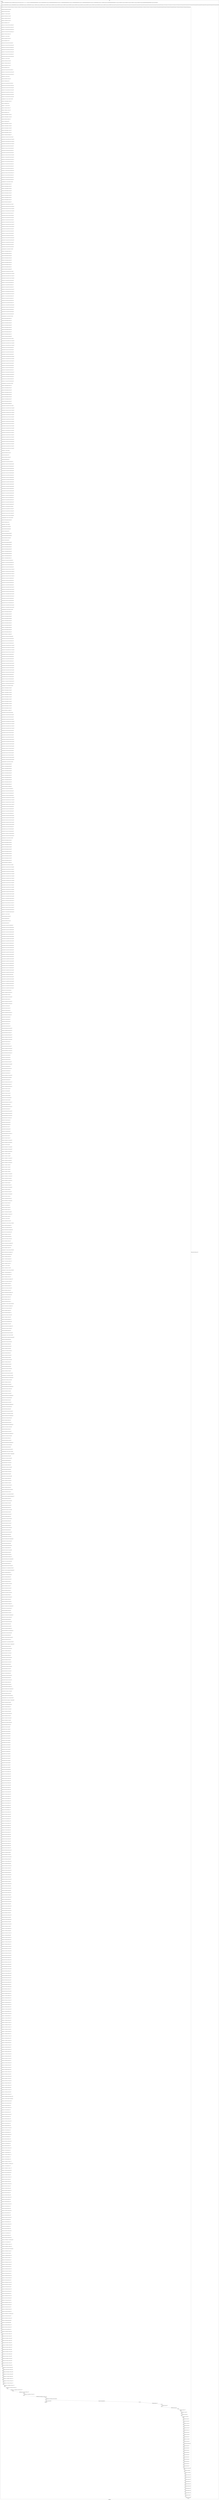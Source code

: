 digraph G {
label="Btor2XCFA";
subgraph cluster_0 {
label="main";
main_init[];
l1[];
l3[];
l4[];
l5[];
l6[];
l7[];
l8[];
l9[];
l10[];
l11[];
l12[];
l13[];
l14[];
l15[];
l16[];
l17[];
l18[];
l19[];
l20[];
l21[];
l22[];
l23[];
l24[];
l25[];
l26[];
l27[];
l28[];
l29[];
l30[];
l31[];
l32[];
l33[];
l34[];
l35[];
l36[];
l37[];
l38[];
l39[];
l40[];
l41[];
l42[];
l43[];
l44[];
l45[];
l46[];
l47[];
l48[];
l49[];
l50[];
l51[];
l52[];
l53[];
l54[];
l55[];
l56[];
l57[];
l58[];
l59[];
l60[];
l61[];
l62[];
l63[];
l64[];
l65[];
l66[];
l67[];
l68[];
l69[];
l70[];
l71[];
l72[];
l73[];
l74[];
l75[];
l76[];
l77[];
l78[];
l79[];
l80[];
l81[];
l82[];
l83[];
l84[];
l85[];
l86[];
l87[];
l88[];
l89[];
l90[];
l91[];
l92[];
l93[];
l94[];
l95[];
l96[];
l97[];
l98[];
l99[];
l100[];
l101[];
l102[];
l103[];
l104[];
l105[];
l106[];
l107[];
l108[];
l109[];
l110[];
l111[];
l112[];
l113[];
l114[];
l115[];
l116[];
l117[];
l118[];
l119[];
l120[];
l121[];
l122[];
l123[];
l124[];
l125[];
l126[];
l127[];
l128[];
l129[];
l130[];
l131[];
l132[];
l133[];
l134[];
l135[];
l136[];
l137[];
l138[];
l139[];
l140[];
l141[];
l142[];
l143[];
l144[];
l145[];
l146[];
l147[];
l148[];
l149[];
l150[];
l151[];
l152[];
l153[];
l154[];
l155[];
l156[];
l157[];
l158[];
l159[];
l160[];
l161[];
l162[];
l163[];
l164[];
l165[];
l166[];
l167[];
l168[];
l169[];
l170[];
l171[];
l172[];
l173[];
l174[];
l175[];
l176[];
l177[];
l178[];
l179[];
l180[];
l181[];
l182[];
l183[];
l184[];
l185[];
l186[];
l187[];
l188[];
l189[];
l190[];
l191[];
l192[];
l193[];
l194[];
l195[];
l196[];
l197[];
l198[];
l199[];
l200[];
l201[];
l202[];
l203[];
l204[];
l205[];
l206[];
l207[];
l208[];
l209[];
l210[];
l211[];
l212[];
l213[];
l214[];
l215[];
l216[];
l217[];
l218[];
l219[];
l220[];
l221[];
l222[];
l223[];
l224[];
l225[];
l226[];
l227[];
l228[];
l229[];
l230[];
l231[];
l232[];
l233[];
l234[];
l235[];
l236[];
l237[];
l238[];
l239[];
l240[];
l241[];
l242[];
l243[];
l244[];
l245[];
l246[];
l247[];
l248[];
l249[];
l250[];
l251[];
l252[];
l253[];
l254[];
l255[];
l256[];
l257[];
l258[];
l259[];
l260[];
l261[];
l262[];
l263[];
l264[];
l265[];
l266[];
l267[];
l268[];
l269[];
l270[];
l271[];
l272[];
l273[];
l274[];
l275[];
l276[];
l277[];
l278[];
l279[];
l280[];
l281[];
l282[];
l283[];
l284[];
l285[];
l286[];
l287[];
l288[];
l289[];
l290[];
l291[];
l292[];
l293[];
l294[];
l295[];
l296[];
l297[];
l298[];
l299[];
l300[];
l301[];
l302[];
l303[];
l304[];
l305[];
l306[];
l307[];
l308[];
l309[];
l310[];
l311[];
l312[];
l313[];
l314[];
l315[];
l316[];
l317[];
l318[];
l319[];
l320[];
l321[];
l322[];
l323[];
l324[];
l325[];
l326[];
l327[];
l328[];
l329[];
l330[];
l331[];
l332[];
l333[];
l334[];
l335[];
l336[];
l337[];
l338[];
l339[];
l340[];
l341[];
l342[];
l343[];
l344[];
l345[];
l346[];
l347[];
l348[];
l349[];
l350[];
l351[];
l352[];
l353[];
l354[];
l355[];
l356[];
l357[];
l358[];
l359[];
l360[];
l361[];
l362[];
l363[];
l364[];
l365[];
l366[];
l367[];
l368[];
l369[];
l370[];
l371[];
l372[];
l373[];
l374[];
l375[];
l376[];
l377[];
l378[];
l379[];
l380[];
l381[];
l382[];
l383[];
l384[];
l385[];
l386[];
l387[];
l388[];
l389[];
l390[];
l391[];
l392[];
l393[];
l394[];
l395[];
l396[];
l397[];
l398[];
l399[];
l400[];
l401[];
l402[];
l403[];
l404[];
l405[];
l406[];
l407[];
l408[];
l409[];
l410[];
l411[];
l412[];
l413[];
l414[];
l415[];
l416[];
l417[];
l418[];
l419[];
l420[];
l421[];
l422[];
l423[];
l424[];
l425[];
l426[];
l427[];
l428[];
l429[];
l430[];
l431[];
l432[];
l433[];
l434[];
l435[];
l436[];
l437[];
l438[];
l439[];
l440[];
l441[];
l442[];
l443[];
l444[];
l445[];
l446[];
l447[];
l448[];
l449[];
l450[];
l451[];
l452[];
l453[];
l454[];
l455[];
l456[];
l457[];
l458[];
l459[];
l460[];
l461[];
l462[];
l463[];
l464[];
l465[];
l466[];
l467[];
l468[];
l469[];
l470[];
l471[];
l472[];
l473[];
l474[];
l475[];
l476[];
l477[];
l478[];
l479[];
l480[];
l481[];
l482[];
l483[];
l484[];
l485[];
l486[];
l487[];
l488[];
l489[];
l490[];
l491[];
l492[];
l493[];
l494[];
l495[];
l496[];
l497[];
l498[];
l499[];
l500[];
l501[];
l502[];
l503[];
l504[];
l505[];
l506[];
l507[];
l508[];
l509[];
l510[];
l511[];
l512[];
l513[];
l514[];
l515[];
l516[];
l517[];
l518[];
l519[];
l520[];
l521[];
l522[];
l523[];
l524[];
l525[];
l526[];
l527[];
l528[];
l529[];
l530[];
l531[];
l532[];
l533[];
l534[];
l535[];
l536[];
l537[];
l538[];
l539[];
l540[];
l541[];
l542[];
l543[];
l544[];
l545[];
l546[];
l547[];
l548[];
l549[];
l550[];
l551[];
l552[];
l553[];
l554[];
l555[];
l556[];
l557[];
l558[];
l559[];
l560[];
l561[];
l562[];
l563[];
l564[];
l565[];
l566[];
l567[];
l568[];
l569[];
l570[];
l571[];
l572[];
l573[];
l574[];
l575[];
l576[];
l577[];
l578[];
l579[];
l580[];
l581[];
l582[];
l583[];
l584[];
l585[];
l586[];
l587[];
l588[];
l589[];
l590[];
l591[];
l592[];
l593[];
l594[];
l595[];
l596[];
l597[];
l598[];
l599[];
l600[];
l601[];
l602[];
l603[];
l604[];
l605[];
l606[];
l607[];
l608[];
l609[];
l610[];
l611[];
l612[];
l613[];
l614[];
l615[];
l616[];
l617[];
l618[];
l619[];
l620[];
l621[];
l622[];
l623[];
l624[];
l625[];
l626[];
l627[];
l628[];
l629[];
l630[];
l631[];
l632[];
l633[];
l634[];
l635[];
l636[];
l637[];
l638[];
l639[];
l640[];
l641[];
l642[];
l643[];
l644[];
l645[];
l646[];
l647[];
l648[];
l649[];
l650[];
l651[];
l652[];
l653[];
l654[];
l655[];
l656[];
l657[];
l658[];
l659[];
l660[];
l661[];
l662[];
l663[];
l664[];
l665[];
l666[];
l667[];
l668[];
l669[];
l670[];
l671[];
l672[];
l673[];
l674[];
l675[];
l676[];
l677[];
l678[];
l679[];
l680[];
l681[];
l682[];
l683[];
l684[];
l685[];
l686[];
l687[];
l688[];
l689[];
l690[];
l691[];
l692[];
l693[];
l694[];
l695[];
l696[];
l697[];
l698[];
l699[];
l700[];
l701[];
l702[];
l703[];
l704[];
l705[];
l706[];
l707[];
l708[];
l709[];
l710[];
l711[];
l712[];
l713[];
l714[];
l715[];
l716[];
l717[];
l718[];
l719[];
l720[];
l721[];
l722[];
l723[];
l724[];
l725[];
l726[];
l727[];
l728[];
l729[];
l730[];
l731[];
l732[];
l733[];
l734[];
l735[];
l736[];
l737[];
l738[];
l739[];
l740[];
l741[];
l742[];
l743[];
l744[];
l745[];
l746[];
l747[];
l748[];
l749[];
l750[];
l751[];
l752[];
l753[];
l754[];
l755[];
l756[];
l757[];
l758[];
l759[];
l760[];
l761[];
l762[];
l763[];
l764[];
l765[];
l766[];
l767[];
l768[];
l769[];
l770[];
l771[];
l772[];
l773[];
l774[];
l775[];
l776[];
l777[];
l778[];
l779[];
l780[];
l781[];
l782[];
l783[];
l784[];
l785[];
l786[];
l787[];
l788[];
l789[];
l790[];
l791[];
l792[];
l793[];
l794[];
l795[];
l796[];
l797[];
l798[];
l799[];
l800[];
l801[];
l802[];
l803[];
l804[];
l805[];
l806[];
l807[];
l808[];
l809[];
l810[];
l811[];
l812[];
l813[];
l814[];
l815[];
l816[];
l817[];
l818[];
l819[];
l820[];
l821[];
l822[];
l823[];
l824[];
l825[];
l826[];
l827[];
l828[];
l829[];
l830[];
l831[];
l832[];
l833[];
l834[];
l835[];
l836[];
l837[];
l838[];
l839[];
l840[];
l841[];
l842[];
l843[];
l844[];
l845[];
l846[];
l847[];
l848[];
l849[];
l850[];
l851[];
l852[];
l853[];
l854[];
l855[];
l856[];
l857[];
l858[];
l859[];
l860[];
l861[];
l862[];
l863[];
l864[];
l865[];
l866[];
l867[];
l868[];
l869[];
l870[];
l871[];
l872[];
l873[];
l874[];
l875[];
l876[];
l877[];
l878[];
l879[];
l880[];
l881[];
l882[];
l883[];
l884[];
l885[];
l886[];
l887[];
l888[];
l889[];
l890[];
l891[];
l892[];
l893[];
l894[];
l895[];
l896[];
l897[];
l898[];
l899[];
l900[];
l901[];
l902[];
l903[];
l904[];
l905[];
l906[];
l907[];
l908[];
l909[];
l910[];
l911[];
l912[];
l913[];
l914[];
l915[];
l916[];
l917[];
l918[];
l919[];
l920[];
l921[];
l922[];
l923[];
l924[];
l925[];
l926[];
l927[];
l928[];
l929[];
l930[];
l931[];
l932[];
l933[];
l934[];
l935[];
l936[];
l937[];
l938[];
l939[];
l940[];
l941[];
l942[];
l943[];
l944[];
l945[];
l946[];
l947[];
l948[];
l949[];
l950[];
l951[];
l952[];
l953[];
l954[];
l955[];
l956[];
l957[];
l958[];
l959[];
l960[];
l961[];
l962[];
l963[];
l964[];
l965[];
l966[];
l967[];
l968[];
l969[];
l970[];
l971[];
l972[];
l973[];
l974[];
l975[];
l976[];
l977[];
l978[];
l979[];
l980[];
l981[];
l982[];
l983[];
l984[];
l985[];
l986[];
l987[];
l988[];
l989[];
l990[];
l991[];
l992[];
l993[];
l994[];
l995[];
l996[];
l997[];
l998[];
l999[];
l1000[];
l1001[];
l1002[];
l1003[];
l1004[];
l1005[];
l1006[];
l1007[];
l1008[];
l1009[];
l1010[];
l1011[];
l1012[];
l1013[];
l1014[];
l1015[];
l1016[];
l1017[];
l1018[];
l1019[];
l1020[];
l1021[];
l1022[];
l1023[];
l1024[];
l1025[];
l1026[];
l1027[];
l1028[];
l1029[];
l1030[];
l1031[];
l1032[];
l1033[];
l1034[];
l1035[];
l1036[];
l1037[];
l1038[];
l1039[];
l1040[];
l1041[];
l1042[];
l1043[];
l1044[];
l1045[];
l1046[];
l1047[];
l1048[];
l1049[];
l1050[];
l1051[];
l1052[];
l1053[];
l1054[];
l1055[];
l1056[];
l1057[];
l1058[];
l1059[];
l1060[];
l1061[];
l1062[];
l1063[];
l1064[];
l1065[];
l1066[];
l1067[];
l1068[];
l1069[];
l1070[];
l1071[];
l1072[];
main_error[];
l1073[];
l1074[];
l1075[];
l1076[];
l1077[];
l1078[];
l1079[];
l1080[];
l1081[];
l1082[];
l1083[];
l1084[];
l1085[];
l1086[];
l1087[];
l1088[];
l1089[];
l1090[];
l1091[];
l1092[];
l1093[];
l1094[];
l1095[];
l1096[];
l1097[];
l1098[];
l1099[];
l1100[];
l1101[];
l1102[];
l1103[];
l1104[];
l1105[];
l1106[];
l1107[];
l1108[];
l1109[];
l1110[];
l1111[];
l1112[];
l1113[];
l1114[];
l1115[];
l1116[];
main_init -> l1 [label="[(assign const_7 #b0000000000000000),(assign const_16 #b00000000),(assign const_45 #b0),(assign const_100 #b1111111111111111),(assign const_104 #b00000000000000000000000000000001),(assign const_106 #b0000000000000000),(assign const_108 #b00000000000000000000000000010000),(assign const_111 #b00000000000000000000000000000100),(assign const_122 #b000000000000000000000000),(assign const_124 #b00000000000000000000000000001000),(assign const_142 #b0000000000000000),(assign const_172 #b00000000),(assign const_185 #b00000000000000000000000000000011),(assign const_223 #b00000001),(assign const_255 #b00000010),(assign const_287 #b00000011),(assign const_319 #b00000100),(assign const_386 #b00000000000000000000000000000010),(assign const_823 #b00000101)] "];
l3 -> l4 [label="[(havoc input_101),(havoc input_102),(havoc input_103),(havoc input_114),(havoc input_121),(havoc input_127),(havoc input_128),(havoc input_129),(havoc input_130),(havoc input_131),(havoc input_132),(havoc input_141),(havoc input_143),(havoc input_144),(havoc input_154),(havoc input_158),(havoc input_159),(havoc input_160),(havoc input_161),(havoc input_162),(havoc input_163),(havoc input_174),(havoc input_181),(havoc input_183),(havoc input_188),(havoc input_190),(havoc input_192),(havoc input_193),(havoc input_194),(havoc input_195),(havoc input_197),(havoc input_200),(havoc input_384),(havoc input_392),(havoc input_394),(havoc input_398),(havoc input_400),(havoc input_402),(havoc input_404),(havoc input_406),(havoc input_408),(havoc input_411),(havoc input_413),(havoc input_414),(havoc input_415),(havoc input_615),(havoc input_655),(havoc input_664),(havoc input_670),(havoc input_678),(havoc input_680),(havoc input_701),(havoc input_706),(havoc input_725),(havoc input_738),(havoc input_744)] "];
l4 -> l5 [label="[(assign binary_98 (bvand state_66 (bvnot state_96)))] "];
l5 -> l6 [label="[(assign binary_105 (bvxor const_100 state_8))] "];
l6 -> l7 [label="[(assign binary_107 (++ binary_105 const_106))] "];
l7 -> l8 [label="[(assign binary_109 (bvashr binary_107 const_108))] "];
l8 -> l9 [label="[(assign binary_110 (bvadd const_104 binary_109))] "];
l9 -> l10 [label="[(assign binary_112 (bvsrem binary_110 const_111))] "];
l10 -> l11 [label="[(assign slice_113 (extract binary_112 0 16))] "];
l11 -> l12 [label="[(assign ternary_115 (ite (= input_114 #b1) slice_113 binary_105))] "];
l12 -> l13 [label="[(assign ternary_116 (ite (= input_103 #b1) slice_113 ternary_115))] "];
l13 -> l14 [label="[(assign ternary_117 (ite (= input_102 #b1) const_100 ternary_116))] "];
l14 -> l15 [label="[(assign ternary_118 (ite (= input_101 #b1) const_100 ternary_117))] "];
l15 -> l16 [label="[(assign binary_119 (bvxor const_100 ternary_118))] "];
l16 -> l17 [label="[(assign binary_123 (++ const_122 state_31))] "];
l17 -> l18 [label="[(assign binary_125 (bvsdiv binary_123 const_124))] "];
l18 -> l19 [label="[(assign slice_126 (extract binary_125 0 16))] "];
l19 -> l20 [label="[(assign ternary_133 (ite (= input_132 #b1) slice_126 state_10))] "];
l20 -> l21 [label="[(assign ternary_134 (ite (= input_131 #b1) slice_126 ternary_133))] "];
l21 -> l22 [label="[(assign ternary_135 (ite (= input_130 #b1) slice_126 ternary_134))] "];
l22 -> l23 [label="[(assign ternary_136 (ite (= input_129 #b1) slice_126 ternary_135))] "];
l23 -> l24 [label="[(assign ternary_137 (ite (= input_128 #b1) slice_126 ternary_136))] "];
l24 -> l25 [label="[(assign ternary_138 (ite (= input_127 #b1) slice_126 ternary_137))] "];
l25 -> l26 [label="[(assign ternary_139 (ite (= input_121 #b1) slice_126 ternary_138))] "];
l26 -> l27 [label="[(assign binary_145 (++ state_12 const_106))] "];
l27 -> l28 [label="[(assign binary_146 (bvashr binary_145 const_108))] "];
l28 -> l29 [label="[(assign binary_147 (bvadd const_104 binary_146))] "];
l29 -> l30 [label="[(assign binary_148 (bvsrem binary_147 const_111))] "];
l30 -> l31 [label="[(assign slice_149 (extract binary_148 0 16))] "];
l31 -> l32 [label="[(assign ternary_150 (ite (= input_144 #b1) slice_149 state_12))] "];
l32 -> l33 [label="[(assign ternary_151 (ite (= input_143 #b1) const_142 ternary_150))] "];
l33 -> l34 [label="[(assign ternary_152 (ite (= input_141 #b1) const_142 ternary_151))] "];
l34 -> l35 [label="[(assign binary_155 (++ const_122 state_17))] "];
l35 -> l36 [label="[(assign binary_156 (bvsdiv binary_155 const_124))] "];
l36 -> l37 [label="[(assign slice_157 (extract binary_156 0 16))] "];
l37 -> l38 [label="[(assign ternary_164 (ite (= input_163 #b1) slice_157 state_14))] "];
l38 -> l39 [label="[(assign ternary_165 (ite (= input_162 #b1) slice_157 ternary_164))] "];
l39 -> l40 [label="[(assign ternary_166 (ite (= input_161 #b1) slice_157 ternary_165))] "];
l40 -> l41 [label="[(assign ternary_167 (ite (= input_160 #b1) slice_157 ternary_166))] "];
l41 -> l42 [label="[(assign ternary_168 (ite (= input_159 #b1) slice_157 ternary_167))] "];
l42 -> l43 [label="[(assign ternary_169 (ite (= input_158 #b1) slice_157 ternary_168))] "];
l43 -> l44 [label="[(assign ternary_170 (ite (= input_154 #b1) slice_157 ternary_169))] "];
l44 -> l45 [label="[(assign comparison_173 (ite (= const_172 state_27) #b1 #b0))] "];
l45 -> l46 [label="[(assign binary_175 (bvand comparison_173 input_174))] "];
l46 -> l47 [label="[(assign slice_176 (extract binary_109 0 8))] "];
l47 -> l48 [label="[(assign binary_177 (++ const_122 slice_176))] "];
l48 -> l49 [label="[(assign binary_178 (bvmul const_124 binary_177))] "];
l49 -> l50 [label="[(assign binary_179 (bvadd const_111 binary_178))] "];
l50 -> l51 [label="[(assign slice_180 (extract binary_179 0 8))] "];
l51 -> l52 [label="[(assign binary_182 (bvand comparison_173 input_181))] "];
l52 -> l53 [label="[(assign binary_184 (bvand comparison_173 input_183))] "];
l53 -> l54 [label="[(assign binary_186 (bvadd const_185 binary_178))] "];
l54 -> l55 [label="[(assign slice_187 (extract binary_186 0 8))] "];
l55 -> l56 [label="[(assign binary_189 (bvand comparison_173 input_188))] "];
l56 -> l57 [label="[(assign binary_191 (bvand comparison_173 input_190))] "];
l57 -> l58 [label="[(assign binary_196 (bvand comparison_173 input_195))] "];
l58 -> l59 [label="[(assign binary_198 (bvand comparison_173 input_197))] "];
l59 -> l60 [label="[(assign binary_199 (bvand comparison_173 input_101))] "];
l60 -> l61 [label="[(assign binary_201 (bvand input_200 comparison_173))] "];
l61 -> l62 [label="[(assign ternary_202 (ite (= binary_201 #b1) const_172 state_17))] "];
l62 -> l63 [label="[(assign ternary_203 (ite (= binary_199 #b1) const_172 ternary_202))] "];
l63 -> l64 [label="[(assign ternary_204 (ite (= binary_198 #b1) const_172 ternary_203))] "];
l64 -> l65 [label="[(assign ternary_205 (ite (= binary_196 #b1) const_172 ternary_204))] "];
l65 -> l66 [label="[(assign ternary_206 (ite (= input_194 #b1) state_19 ternary_205))] "];
l66 -> l67 [label="[(assign ternary_207 (ite (= input_141 #b1) state_19 ternary_206))] "];
l67 -> l68 [label="[(assign ternary_208 (ite (= input_193 #b1) state_19 ternary_207))] "];
l68 -> l69 [label="[(assign ternary_209 (ite (= input_192 #b1) state_19 ternary_208))] "];
l69 -> l70 [label="[(assign ternary_210 (ite (= binary_191 #b1) slice_187 ternary_209))] "];
l70 -> l71 [label="[(assign ternary_211 (ite (= binary_189 #b1) slice_187 ternary_210))] "];
l71 -> l72 [label="[(assign ternary_212 (ite (= binary_184 #b1) slice_187 ternary_211))] "];
l72 -> l73 [label="[(assign ternary_213 (ite (= input_163 #b1) state_19 ternary_212))] "];
l73 -> l74 [label="[(assign ternary_214 (ite (= input_162 #b1) state_19 ternary_213))] "];
l74 -> l75 [label="[(assign ternary_215 (ite (= input_161 #b1) state_19 ternary_214))] "];
l75 -> l76 [label="[(assign ternary_216 (ite (= input_160 #b1) state_19 ternary_215))] "];
l76 -> l77 [label="[(assign ternary_217 (ite (= binary_182 #b1) slice_180 ternary_216))] "];
l77 -> l78 [label="[(assign ternary_218 (ite (= binary_175 #b1) slice_180 ternary_217))] "];
l78 -> l79 [label="[(assign ternary_219 (ite (= input_159 #b1) state_19 ternary_218))] "];
l79 -> l80 [label="[(assign ternary_220 (ite (= input_158 #b1) state_19 ternary_219))] "];
l80 -> l81 [label="[(assign ternary_221 (ite (= input_154 #b1) state_19 ternary_220))] "];
l81 -> l82 [label="[(assign comparison_224 (ite (= const_223 state_27) #b1 #b0))] "];
l82 -> l83 [label="[(assign binary_225 (bvand comparison_224 input_174))] "];
l83 -> l84 [label="[(assign binary_226 (bvand comparison_224 input_181))] "];
l84 -> l85 [label="[(assign binary_227 (bvand comparison_224 input_183))] "];
l85 -> l86 [label="[(assign binary_228 (bvand comparison_224 input_188))] "];
l86 -> l87 [label="[(assign binary_229 (bvand comparison_224 input_190))] "];
l87 -> l88 [label="[(assign binary_230 (bvand comparison_224 input_195))] "];
l88 -> l89 [label="[(assign binary_231 (bvand comparison_224 input_197))] "];
l89 -> l90 [label="[(assign binary_232 (bvand comparison_224 input_101))] "];
l90 -> l91 [label="[(assign binary_233 (bvand input_200 comparison_224))] "];
l91 -> l92 [label="[(assign ternary_234 (ite (= binary_233 #b1) const_172 state_19))] "];
l92 -> l93 [label="[(assign ternary_235 (ite (= binary_232 #b1) const_172 ternary_234))] "];
l93 -> l94 [label="[(assign ternary_236 (ite (= binary_231 #b1) const_172 ternary_235))] "];
l94 -> l95 [label="[(assign ternary_237 (ite (= binary_230 #b1) const_172 ternary_236))] "];
l95 -> l96 [label="[(assign ternary_238 (ite (= input_194 #b1) state_21 ternary_237))] "];
l96 -> l97 [label="[(assign ternary_239 (ite (= input_141 #b1) state_21 ternary_238))] "];
l97 -> l98 [label="[(assign ternary_240 (ite (= input_193 #b1) state_21 ternary_239))] "];
l98 -> l99 [label="[(assign ternary_241 (ite (= input_192 #b1) state_21 ternary_240))] "];
l99 -> l100 [label="[(assign ternary_242 (ite (= binary_229 #b1) slice_187 ternary_241))] "];
l100 -> l101 [label="[(assign ternary_243 (ite (= binary_228 #b1) slice_187 ternary_242))] "];
l101 -> l102 [label="[(assign ternary_244 (ite (= binary_227 #b1) slice_187 ternary_243))] "];
l102 -> l103 [label="[(assign ternary_245 (ite (= input_163 #b1) state_21 ternary_244))] "];
l103 -> l104 [label="[(assign ternary_246 (ite (= input_162 #b1) state_21 ternary_245))] "];
l104 -> l105 [label="[(assign ternary_247 (ite (= input_161 #b1) state_21 ternary_246))] "];
l105 -> l106 [label="[(assign ternary_248 (ite (= input_160 #b1) state_21 ternary_247))] "];
l106 -> l107 [label="[(assign ternary_249 (ite (= binary_226 #b1) slice_180 ternary_248))] "];
l107 -> l108 [label="[(assign ternary_250 (ite (= binary_225 #b1) slice_180 ternary_249))] "];
l108 -> l109 [label="[(assign ternary_251 (ite (= input_159 #b1) state_21 ternary_250))] "];
l109 -> l110 [label="[(assign ternary_252 (ite (= input_158 #b1) state_21 ternary_251))] "];
l110 -> l111 [label="[(assign ternary_253 (ite (= input_154 #b1) state_21 ternary_252))] "];
l111 -> l112 [label="[(assign comparison_256 (ite (= const_255 state_27) #b1 #b0))] "];
l112 -> l113 [label="[(assign binary_257 (bvand comparison_256 input_174))] "];
l113 -> l114 [label="[(assign binary_258 (bvand comparison_256 input_181))] "];
l114 -> l115 [label="[(assign binary_259 (bvand comparison_256 input_183))] "];
l115 -> l116 [label="[(assign binary_260 (bvand comparison_256 input_188))] "];
l116 -> l117 [label="[(assign binary_261 (bvand comparison_256 input_190))] "];
l117 -> l118 [label="[(assign binary_262 (bvand comparison_256 input_195))] "];
l118 -> l119 [label="[(assign binary_263 (bvand comparison_256 input_197))] "];
l119 -> l120 [label="[(assign binary_264 (bvand comparison_256 input_101))] "];
l120 -> l121 [label="[(assign binary_265 (bvand input_200 comparison_256))] "];
l121 -> l122 [label="[(assign ternary_266 (ite (= binary_265 #b1) const_172 state_21))] "];
l122 -> l123 [label="[(assign ternary_267 (ite (= binary_264 #b1) const_172 ternary_266))] "];
l123 -> l124 [label="[(assign ternary_268 (ite (= binary_263 #b1) const_172 ternary_267))] "];
l124 -> l125 [label="[(assign ternary_269 (ite (= binary_262 #b1) const_172 ternary_268))] "];
l125 -> l126 [label="[(assign ternary_270 (ite (= input_194 #b1) state_23 ternary_269))] "];
l126 -> l127 [label="[(assign ternary_271 (ite (= input_141 #b1) state_23 ternary_270))] "];
l127 -> l128 [label="[(assign ternary_272 (ite (= input_193 #b1) state_23 ternary_271))] "];
l128 -> l129 [label="[(assign ternary_273 (ite (= input_192 #b1) state_23 ternary_272))] "];
l129 -> l130 [label="[(assign ternary_274 (ite (= binary_261 #b1) slice_187 ternary_273))] "];
l130 -> l131 [label="[(assign ternary_275 (ite (= binary_260 #b1) slice_187 ternary_274))] "];
l131 -> l132 [label="[(assign ternary_276 (ite (= binary_259 #b1) slice_187 ternary_275))] "];
l132 -> l133 [label="[(assign ternary_277 (ite (= input_163 #b1) state_23 ternary_276))] "];
l133 -> l134 [label="[(assign ternary_278 (ite (= input_162 #b1) state_23 ternary_277))] "];
l134 -> l135 [label="[(assign ternary_279 (ite (= input_161 #b1) state_23 ternary_278))] "];
l135 -> l136 [label="[(assign ternary_280 (ite (= input_160 #b1) state_23 ternary_279))] "];
l136 -> l137 [label="[(assign ternary_281 (ite (= binary_258 #b1) slice_180 ternary_280))] "];
l137 -> l138 [label="[(assign ternary_282 (ite (= binary_257 #b1) slice_180 ternary_281))] "];
l138 -> l139 [label="[(assign ternary_283 (ite (= input_159 #b1) state_23 ternary_282))] "];
l139 -> l140 [label="[(assign ternary_284 (ite (= input_158 #b1) state_23 ternary_283))] "];
l140 -> l141 [label="[(assign ternary_285 (ite (= input_154 #b1) state_23 ternary_284))] "];
l141 -> l142 [label="[(assign comparison_288 (ite (= const_287 state_27) #b1 #b0))] "];
l142 -> l143 [label="[(assign binary_289 (bvand comparison_288 input_174))] "];
l143 -> l144 [label="[(assign binary_290 (bvand comparison_288 input_181))] "];
l144 -> l145 [label="[(assign binary_291 (bvand comparison_288 input_183))] "];
l145 -> l146 [label="[(assign binary_292 (bvand comparison_288 input_188))] "];
l146 -> l147 [label="[(assign binary_293 (bvand comparison_288 input_190))] "];
l147 -> l148 [label="[(assign binary_294 (bvand comparison_288 input_195))] "];
l148 -> l149 [label="[(assign binary_295 (bvand comparison_288 input_197))] "];
l149 -> l150 [label="[(assign binary_296 (bvand comparison_288 input_101))] "];
l150 -> l151 [label="[(assign binary_297 (bvand input_200 comparison_288))] "];
l151 -> l152 [label="[(assign ternary_298 (ite (= binary_297 #b1) const_172 state_23))] "];
l152 -> l153 [label="[(assign ternary_299 (ite (= binary_296 #b1) const_172 ternary_298))] "];
l153 -> l154 [label="[(assign ternary_300 (ite (= binary_295 #b1) const_172 ternary_299))] "];
l154 -> l155 [label="[(assign ternary_301 (ite (= binary_294 #b1) const_172 ternary_300))] "];
l155 -> l156 [label="[(assign ternary_302 (ite (= input_194 #b1) state_25 ternary_301))] "];
l156 -> l157 [label="[(assign ternary_303 (ite (= input_141 #b1) state_25 ternary_302))] "];
l157 -> l158 [label="[(assign ternary_304 (ite (= input_193 #b1) state_25 ternary_303))] "];
l158 -> l159 [label="[(assign ternary_305 (ite (= input_192 #b1) state_25 ternary_304))] "];
l159 -> l160 [label="[(assign ternary_306 (ite (= binary_293 #b1) slice_187 ternary_305))] "];
l160 -> l161 [label="[(assign ternary_307 (ite (= binary_292 #b1) slice_187 ternary_306))] "];
l161 -> l162 [label="[(assign ternary_308 (ite (= binary_291 #b1) slice_187 ternary_307))] "];
l162 -> l163 [label="[(assign ternary_309 (ite (= input_163 #b1) state_25 ternary_308))] "];
l163 -> l164 [label="[(assign ternary_310 (ite (= input_162 #b1) state_25 ternary_309))] "];
l164 -> l165 [label="[(assign ternary_311 (ite (= input_161 #b1) state_25 ternary_310))] "];
l165 -> l166 [label="[(assign ternary_312 (ite (= input_160 #b1) state_25 ternary_311))] "];
l166 -> l167 [label="[(assign ternary_313 (ite (= binary_290 #b1) slice_180 ternary_312))] "];
l167 -> l168 [label="[(assign ternary_314 (ite (= binary_289 #b1) slice_180 ternary_313))] "];
l168 -> l169 [label="[(assign ternary_315 (ite (= input_159 #b1) state_25 ternary_314))] "];
l169 -> l170 [label="[(assign ternary_316 (ite (= input_158 #b1) state_25 ternary_315))] "];
l170 -> l171 [label="[(assign ternary_317 (ite (= input_154 #b1) state_25 ternary_316))] "];
l171 -> l172 [label="[(assign comparison_320 (ite (= const_319 state_27) #b1 #b0))] "];
l172 -> l173 [label="[(assign binary_321 (bvand comparison_320 input_174))] "];
l173 -> l174 [label="[(assign binary_322 (bvand comparison_320 input_181))] "];
l174 -> l175 [label="[(assign binary_323 (bvand comparison_320 input_183))] "];
l175 -> l176 [label="[(assign binary_324 (bvand comparison_320 input_188))] "];
l176 -> l177 [label="[(assign binary_325 (bvand comparison_320 input_190))] "];
l177 -> l178 [label="[(assign binary_326 (bvand comparison_320 input_195))] "];
l178 -> l179 [label="[(assign binary_327 (bvand comparison_320 input_197))] "];
l179 -> l180 [label="[(assign binary_328 (bvand comparison_320 input_101))] "];
l180 -> l181 [label="[(assign binary_329 (bvand input_200 comparison_320))] "];
l181 -> l182 [label="[(assign ternary_330 (ite (= binary_329 #b1) const_172 state_25))] "];
l182 -> l183 [label="[(assign ternary_331 (ite (= binary_328 #b1) const_172 ternary_330))] "];
l183 -> l184 [label="[(assign ternary_332 (ite (= binary_327 #b1) const_172 ternary_331))] "];
l184 -> l185 [label="[(assign ternary_333 (ite (= binary_326 #b1) const_172 ternary_332))] "];
l185 -> l186 [label="[(assign ternary_334 (ite (= input_194 #b1) const_172 ternary_333))] "];
l186 -> l187 [label="[(assign ternary_335 (ite (= input_141 #b1) const_172 ternary_334))] "];
l187 -> l188 [label="[(assign ternary_336 (ite (= input_193 #b1) const_172 ternary_335))] "];
l188 -> l189 [label="[(assign ternary_337 (ite (= input_192 #b1) const_172 ternary_336))] "];
l189 -> l190 [label="[(assign ternary_338 (ite (= binary_325 #b1) slice_187 ternary_337))] "];
l190 -> l191 [label="[(assign ternary_339 (ite (= binary_324 #b1) slice_187 ternary_338))] "];
l191 -> l192 [label="[(assign ternary_340 (ite (= binary_323 #b1) slice_187 ternary_339))] "];
l192 -> l193 [label="[(assign ternary_341 (ite (= input_163 #b1) const_172 ternary_340))] "];
l193 -> l194 [label="[(assign ternary_342 (ite (= input_162 #b1) const_172 ternary_341))] "];
l194 -> l195 [label="[(assign ternary_343 (ite (= input_161 #b1) const_172 ternary_342))] "];
l195 -> l196 [label="[(assign ternary_344 (ite (= input_160 #b1) const_172 ternary_343))] "];
l196 -> l197 [label="[(assign ternary_345 (ite (= binary_322 #b1) slice_180 ternary_344))] "];
l197 -> l198 [label="[(assign ternary_346 (ite (= binary_321 #b1) slice_180 ternary_345))] "];
l198 -> l199 [label="[(assign ternary_347 (ite (= input_159 #b1) const_172 ternary_346))] "];
l199 -> l200 [label="[(assign ternary_348 (ite (= input_158 #b1) const_172 ternary_347))] "];
l200 -> l201 [label="[(assign ternary_349 (ite (= input_154 #b1) const_172 ternary_348))] "];
l201 -> l202 [label="[(assign binary_351 (++ const_122 state_27))] "];
l202 -> l203 [label="[(assign binary_352 (bvsub binary_351 const_104))] "];
l203 -> l204 [label="[(assign slice_353 (extract binary_352 0 8))] "];
l204 -> l205 [label="[(assign binary_354 (bvadd const_104 binary_351))] "];
l205 -> l206 [label="[(assign slice_355 (extract binary_354 0 8))] "];
l206 -> l207 [label="[(assign ternary_356 (ite (= input_200 #b1) slice_355 state_27))] "];
l207 -> l208 [label="[(assign ternary_357 (ite (= input_101 #b1) slice_355 ternary_356))] "];
l208 -> l209 [label="[(assign ternary_358 (ite (= input_197 #b1) slice_355 ternary_357))] "];
l209 -> l210 [label="[(assign ternary_359 (ite (= input_195 #b1) slice_355 ternary_358))] "];
l210 -> l211 [label="[(assign ternary_360 (ite (= input_194 #b1) slice_353 ternary_359))] "];
l211 -> l212 [label="[(assign ternary_361 (ite (= input_141 #b1) slice_353 ternary_360))] "];
l212 -> l213 [label="[(assign ternary_362 (ite (= input_193 #b1) slice_353 ternary_361))] "];
l213 -> l214 [label="[(assign ternary_363 (ite (= input_192 #b1) slice_353 ternary_362))] "];
l214 -> l215 [label="[(assign ternary_364 (ite (= input_190 #b1) slice_355 ternary_363))] "];
l215 -> l216 [label="[(assign ternary_365 (ite (= input_188 #b1) slice_355 ternary_364))] "];
l216 -> l217 [label="[(assign ternary_366 (ite (= input_183 #b1) slice_355 ternary_365))] "];
l217 -> l218 [label="[(assign ternary_367 (ite (= input_163 #b1) slice_353 ternary_366))] "];
l218 -> l219 [label="[(assign ternary_368 (ite (= input_162 #b1) slice_353 ternary_367))] "];
l219 -> l220 [label="[(assign ternary_369 (ite (= input_161 #b1) slice_353 ternary_368))] "];
l220 -> l221 [label="[(assign ternary_370 (ite (= input_160 #b1) slice_353 ternary_369))] "];
l221 -> l222 [label="[(assign ternary_371 (ite (= input_181 #b1) slice_355 ternary_370))] "];
l222 -> l223 [label="[(assign ternary_372 (ite (= input_174 #b1) slice_355 ternary_371))] "];
l223 -> l224 [label="[(assign ternary_373 (ite (= input_159 #b1) slice_353 ternary_372))] "];
l224 -> l225 [label="[(assign ternary_374 (ite (= input_158 #b1) slice_353 ternary_373))] "];
l225 -> l226 [label="[(assign ternary_375 (ite (= input_154 #b1) slice_353 ternary_374))] "];
l226 -> l227 [label="[(assign ternary_377 (ite (= input_190 #b1) slice_176 state_29))] "];
l227 -> l228 [label="[(assign ternary_378 (ite (= input_188 #b1) slice_176 ternary_377))] "];
l228 -> l229 [label="[(assign ternary_379 (ite (= input_183 #b1) slice_176 ternary_378))] "];
l229 -> l230 [label="[(assign ternary_380 (ite (= input_181 #b1) slice_176 ternary_379))] "];
l230 -> l231 [label="[(assign ternary_381 (ite (= input_174 #b1) slice_176 ternary_380))] "];
l231 -> l232 [label="[(assign comparison_383 (ite (= const_172 state_41) #b1 #b0))] "];
l232 -> l233 [label="[(assign binary_385 (bvand comparison_383 input_384))] "];
l233 -> l234 [label="[(assign slice_387 (extract binary_146 0 8))] "];
l234 -> l235 [label="[(assign binary_388 (++ const_122 slice_387))] "];
l235 -> l236 [label="[(assign binary_389 (bvmul const_124 binary_388))] "];
l236 -> l237 [label="[(assign binary_390 (bvadd const_386 binary_389))] "];
l237 -> l238 [label="[(assign slice_391 (extract binary_390 0 8))] "];
l238 -> l239 [label="[(assign binary_393 (bvand comparison_383 input_392))] "];
l239 -> l240 [label="[(assign binary_395 (bvand comparison_383 input_394))] "];
l240 -> l241 [label="[(assign binary_396 (bvadd const_104 binary_389))] "];
l241 -> l242 [label="[(assign slice_397 (extract binary_396 0 8))] "];
l242 -> l243 [label="[(assign binary_399 (bvand comparison_383 input_398))] "];
l243 -> l244 [label="[(assign binary_401 (bvand comparison_383 input_400))] "];
l244 -> l245 [label="[(assign binary_403 (bvand comparison_383 input_402))] "];
l245 -> l246 [label="[(assign binary_405 (bvand comparison_383 input_404))] "];
l246 -> l247 [label="[(assign binary_407 (bvand comparison_383 input_406))] "];
l247 -> l248 [label="[(assign binary_409 (bvand comparison_383 input_408))] "];
l248 -> l249 [label="[(assign binary_410 (bvand comparison_383 input_143))] "];
l249 -> l250 [label="[(assign binary_412 (bvand comparison_383 input_411))] "];
l250 -> l251 [label="[(assign ternary_416 (ite (= input_415 #b1) state_33 state_31))] "];
l251 -> l252 [label="[(assign ternary_417 (ite (= input_102 #b1) state_33 ternary_416))] "];
l252 -> l253 [label="[(assign ternary_418 (ite (= input_414 #b1) state_33 ternary_417))] "];
l253 -> l254 [label="[(assign ternary_419 (ite (= input_413 #b1) state_33 ternary_418))] "];
l254 -> l255 [label="[(assign ternary_420 (ite (= binary_412 #b1) const_172 ternary_419))] "];
l255 -> l256 [label="[(assign ternary_421 (ite (= binary_410 #b1) const_172 ternary_420))] "];
l256 -> l257 [label="[(assign ternary_422 (ite (= binary_409 #b1) const_172 ternary_421))] "];
l257 -> l258 [label="[(assign ternary_423 (ite (= binary_407 #b1) const_172 ternary_422))] "];
l258 -> l259 [label="[(assign ternary_424 (ite (= input_132 #b1) state_33 ternary_423))] "];
l259 -> l260 [label="[(assign ternary_425 (ite (= input_131 #b1) state_33 ternary_424))] "];
l260 -> l261 [label="[(assign ternary_426 (ite (= input_130 #b1) state_33 ternary_425))] "];
l261 -> l262 [label="[(assign ternary_427 (ite (= input_129 #b1) state_33 ternary_426))] "];
l262 -> l263 [label="[(assign ternary_428 (ite (= binary_405 #b1) slice_397 ternary_427))] "];
l263 -> l264 [label="[(assign ternary_429 (ite (= binary_403 #b1) slice_397 ternary_428))] "];
l264 -> l265 [label="[(assign ternary_430 (ite (= binary_401 #b1) slice_397 ternary_429))] "];
l265 -> l266 [label="[(assign ternary_431 (ite (= binary_399 #b1) slice_397 ternary_430))] "];
l266 -> l267 [label="[(assign ternary_432 (ite (= binary_395 #b1) slice_397 ternary_431))] "];
l267 -> l268 [label="[(assign ternary_433 (ite (= input_128 #b1) state_33 ternary_432))] "];
l268 -> l269 [label="[(assign ternary_434 (ite (= input_127 #b1) state_33 ternary_433))] "];
l269 -> l270 [label="[(assign ternary_435 (ite (= input_121 #b1) state_33 ternary_434))] "];
l270 -> l271 [label="[(assign ternary_436 (ite (= binary_393 #b1) slice_391 ternary_435))] "];
l271 -> l272 [label="[(assign ternary_437 (ite (= binary_385 #b1) slice_391 ternary_436))] "];
l272 -> l273 [label="[(assign comparison_439 (ite (= const_223 state_41) #b1 #b0))] "];
l273 -> l274 [label="[(assign binary_440 (bvand comparison_439 input_384))] "];
l274 -> l275 [label="[(assign binary_441 (bvand comparison_439 input_392))] "];
l275 -> l276 [label="[(assign binary_442 (bvand comparison_439 input_394))] "];
l276 -> l277 [label="[(assign binary_443 (bvand comparison_439 input_398))] "];
l277 -> l278 [label="[(assign binary_444 (bvand comparison_439 input_400))] "];
l278 -> l279 [label="[(assign binary_445 (bvand comparison_439 input_402))] "];
l279 -> l280 [label="[(assign binary_446 (bvand comparison_439 input_404))] "];
l280 -> l281 [label="[(assign binary_447 (bvand comparison_439 input_406))] "];
l281 -> l282 [label="[(assign binary_448 (bvand comparison_439 input_408))] "];
l282 -> l283 [label="[(assign binary_449 (bvand comparison_439 input_143))] "];
l283 -> l284 [label="[(assign binary_450 (bvand input_411 comparison_439))] "];
l284 -> l285 [label="[(assign ternary_451 (ite (= input_415 #b1) state_35 state_33))] "];
l285 -> l286 [label="[(assign ternary_452 (ite (= input_102 #b1) state_35 ternary_451))] "];
l286 -> l287 [label="[(assign ternary_453 (ite (= input_414 #b1) state_35 ternary_452))] "];
l287 -> l288 [label="[(assign ternary_454 (ite (= input_413 #b1) state_35 ternary_453))] "];
l288 -> l289 [label="[(assign ternary_455 (ite (= binary_450 #b1) const_172 ternary_454))] "];
l289 -> l290 [label="[(assign ternary_456 (ite (= binary_449 #b1) const_172 ternary_455))] "];
l290 -> l291 [label="[(assign ternary_457 (ite (= binary_448 #b1) const_172 ternary_456))] "];
l291 -> l292 [label="[(assign ternary_458 (ite (= binary_447 #b1) const_172 ternary_457))] "];
l292 -> l293 [label="[(assign ternary_459 (ite (= input_132 #b1) state_35 ternary_458))] "];
l293 -> l294 [label="[(assign ternary_460 (ite (= input_131 #b1) state_35 ternary_459))] "];
l294 -> l295 [label="[(assign ternary_461 (ite (= input_130 #b1) state_35 ternary_460))] "];
l295 -> l296 [label="[(assign ternary_462 (ite (= input_129 #b1) state_35 ternary_461))] "];
l296 -> l297 [label="[(assign ternary_463 (ite (= binary_446 #b1) slice_397 ternary_462))] "];
l297 -> l298 [label="[(assign ternary_464 (ite (= binary_445 #b1) slice_397 ternary_463))] "];
l298 -> l299 [label="[(assign ternary_465 (ite (= binary_444 #b1) slice_397 ternary_464))] "];
l299 -> l300 [label="[(assign ternary_466 (ite (= binary_443 #b1) slice_397 ternary_465))] "];
l300 -> l301 [label="[(assign ternary_467 (ite (= binary_442 #b1) slice_397 ternary_466))] "];
l301 -> l302 [label="[(assign ternary_468 (ite (= input_128 #b1) state_35 ternary_467))] "];
l302 -> l303 [label="[(assign ternary_469 (ite (= input_127 #b1) state_35 ternary_468))] "];
l303 -> l304 [label="[(assign ternary_470 (ite (= input_121 #b1) state_35 ternary_469))] "];
l304 -> l305 [label="[(assign ternary_471 (ite (= binary_441 #b1) slice_391 ternary_470))] "];
l305 -> l306 [label="[(assign ternary_472 (ite (= binary_440 #b1) slice_391 ternary_471))] "];
l306 -> l307 [label="[(assign comparison_474 (ite (= const_255 state_41) #b1 #b0))] "];
l307 -> l308 [label="[(assign binary_475 (bvand comparison_474 input_384))] "];
l308 -> l309 [label="[(assign binary_476 (bvand comparison_474 input_392))] "];
l309 -> l310 [label="[(assign binary_477 (bvand comparison_474 input_394))] "];
l310 -> l311 [label="[(assign binary_478 (bvand comparison_474 input_398))] "];
l311 -> l312 [label="[(assign binary_479 (bvand comparison_474 input_400))] "];
l312 -> l313 [label="[(assign binary_480 (bvand comparison_474 input_402))] "];
l313 -> l314 [label="[(assign binary_481 (bvand comparison_474 input_404))] "];
l314 -> l315 [label="[(assign binary_482 (bvand comparison_474 input_406))] "];
l315 -> l316 [label="[(assign binary_483 (bvand comparison_474 input_408))] "];
l316 -> l317 [label="[(assign binary_484 (bvand comparison_474 input_143))] "];
l317 -> l318 [label="[(assign binary_485 (bvand input_411 comparison_474))] "];
l318 -> l319 [label="[(assign ternary_486 (ite (= input_415 #b1) state_37 state_35))] "];
l319 -> l320 [label="[(assign ternary_487 (ite (= input_102 #b1) state_37 ternary_486))] "];
l320 -> l321 [label="[(assign ternary_488 (ite (= input_414 #b1) state_37 ternary_487))] "];
l321 -> l322 [label="[(assign ternary_489 (ite (= input_413 #b1) state_37 ternary_488))] "];
l322 -> l323 [label="[(assign ternary_490 (ite (= binary_485 #b1) const_172 ternary_489))] "];
l323 -> l324 [label="[(assign ternary_491 (ite (= binary_484 #b1) const_172 ternary_490))] "];
l324 -> l325 [label="[(assign ternary_492 (ite (= binary_483 #b1) const_172 ternary_491))] "];
l325 -> l326 [label="[(assign ternary_493 (ite (= binary_482 #b1) const_172 ternary_492))] "];
l326 -> l327 [label="[(assign ternary_494 (ite (= input_132 #b1) state_37 ternary_493))] "];
l327 -> l328 [label="[(assign ternary_495 (ite (= input_131 #b1) state_37 ternary_494))] "];
l328 -> l329 [label="[(assign ternary_496 (ite (= input_130 #b1) state_37 ternary_495))] "];
l329 -> l330 [label="[(assign ternary_497 (ite (= input_129 #b1) state_37 ternary_496))] "];
l330 -> l331 [label="[(assign ternary_498 (ite (= binary_481 #b1) slice_397 ternary_497))] "];
l331 -> l332 [label="[(assign ternary_499 (ite (= binary_480 #b1) slice_397 ternary_498))] "];
l332 -> l333 [label="[(assign ternary_500 (ite (= binary_479 #b1) slice_397 ternary_499))] "];
l333 -> l334 [label="[(assign ternary_501 (ite (= binary_478 #b1) slice_397 ternary_500))] "];
l334 -> l335 [label="[(assign ternary_502 (ite (= binary_477 #b1) slice_397 ternary_501))] "];
l335 -> l336 [label="[(assign ternary_503 (ite (= input_128 #b1) state_37 ternary_502))] "];
l336 -> l337 [label="[(assign ternary_504 (ite (= input_127 #b1) state_37 ternary_503))] "];
l337 -> l338 [label="[(assign ternary_505 (ite (= input_121 #b1) state_37 ternary_504))] "];
l338 -> l339 [label="[(assign ternary_506 (ite (= binary_476 #b1) slice_391 ternary_505))] "];
l339 -> l340 [label="[(assign ternary_507 (ite (= binary_475 #b1) slice_391 ternary_506))] "];
l340 -> l341 [label="[(assign comparison_509 (ite (= const_287 state_41) #b1 #b0))] "];
l341 -> l342 [label="[(assign binary_510 (bvand comparison_509 input_384))] "];
l342 -> l343 [label="[(assign binary_511 (bvand comparison_509 input_392))] "];
l343 -> l344 [label="[(assign binary_512 (bvand comparison_509 input_394))] "];
l344 -> l345 [label="[(assign binary_513 (bvand comparison_509 input_398))] "];
l345 -> l346 [label="[(assign binary_514 (bvand comparison_509 input_400))] "];
l346 -> l347 [label="[(assign binary_515 (bvand comparison_509 input_402))] "];
l347 -> l348 [label="[(assign binary_516 (bvand comparison_509 input_404))] "];
l348 -> l349 [label="[(assign binary_517 (bvand comparison_509 input_406))] "];
l349 -> l350 [label="[(assign binary_518 (bvand comparison_509 input_408))] "];
l350 -> l351 [label="[(assign binary_519 (bvand comparison_509 input_143))] "];
l351 -> l352 [label="[(assign binary_520 (bvand input_411 comparison_509))] "];
l352 -> l353 [label="[(assign ternary_521 (ite (= input_415 #b1) state_39 state_37))] "];
l353 -> l354 [label="[(assign ternary_522 (ite (= input_102 #b1) state_39 ternary_521))] "];
l354 -> l355 [label="[(assign ternary_523 (ite (= input_414 #b1) state_39 ternary_522))] "];
l355 -> l356 [label="[(assign ternary_524 (ite (= input_413 #b1) state_39 ternary_523))] "];
l356 -> l357 [label="[(assign ternary_525 (ite (= binary_520 #b1) const_172 ternary_524))] "];
l357 -> l358 [label="[(assign ternary_526 (ite (= binary_519 #b1) const_172 ternary_525))] "];
l358 -> l359 [label="[(assign ternary_527 (ite (= binary_518 #b1) const_172 ternary_526))] "];
l359 -> l360 [label="[(assign ternary_528 (ite (= binary_517 #b1) const_172 ternary_527))] "];
l360 -> l361 [label="[(assign ternary_529 (ite (= input_132 #b1) state_39 ternary_528))] "];
l361 -> l362 [label="[(assign ternary_530 (ite (= input_131 #b1) state_39 ternary_529))] "];
l362 -> l363 [label="[(assign ternary_531 (ite (= input_130 #b1) state_39 ternary_530))] "];
l363 -> l364 [label="[(assign ternary_532 (ite (= input_129 #b1) state_39 ternary_531))] "];
l364 -> l365 [label="[(assign ternary_533 (ite (= binary_516 #b1) slice_397 ternary_532))] "];
l365 -> l366 [label="[(assign ternary_534 (ite (= binary_515 #b1) slice_397 ternary_533))] "];
l366 -> l367 [label="[(assign ternary_535 (ite (= binary_514 #b1) slice_397 ternary_534))] "];
l367 -> l368 [label="[(assign ternary_536 (ite (= binary_513 #b1) slice_397 ternary_535))] "];
l368 -> l369 [label="[(assign ternary_537 (ite (= binary_512 #b1) slice_397 ternary_536))] "];
l369 -> l370 [label="[(assign ternary_538 (ite (= input_128 #b1) state_39 ternary_537))] "];
l370 -> l371 [label="[(assign ternary_539 (ite (= input_127 #b1) state_39 ternary_538))] "];
l371 -> l372 [label="[(assign ternary_540 (ite (= input_121 #b1) state_39 ternary_539))] "];
l372 -> l373 [label="[(assign ternary_541 (ite (= binary_511 #b1) slice_391 ternary_540))] "];
l373 -> l374 [label="[(assign ternary_542 (ite (= binary_510 #b1) slice_391 ternary_541))] "];
l374 -> l375 [label="[(assign comparison_544 (ite (= const_319 state_41) #b1 #b0))] "];
l375 -> l376 [label="[(assign binary_545 (bvand comparison_544 input_384))] "];
l376 -> l377 [label="[(assign binary_546 (bvand comparison_544 input_392))] "];
l377 -> l378 [label="[(assign binary_547 (bvand comparison_544 input_394))] "];
l378 -> l379 [label="[(assign binary_548 (bvand comparison_544 input_398))] "];
l379 -> l380 [label="[(assign binary_549 (bvand comparison_544 input_400))] "];
l380 -> l381 [label="[(assign binary_550 (bvand comparison_544 input_402))] "];
l381 -> l382 [label="[(assign binary_551 (bvand comparison_544 input_404))] "];
l382 -> l383 [label="[(assign binary_552 (bvand comparison_544 input_406))] "];
l383 -> l384 [label="[(assign binary_553 (bvand comparison_544 input_408))] "];
l384 -> l385 [label="[(assign binary_554 (bvand comparison_544 input_143))] "];
l385 -> l386 [label="[(assign binary_555 (bvand input_411 comparison_544))] "];
l386 -> l387 [label="[(assign ternary_556 (ite (= input_415 #b1) const_172 state_39))] "];
l387 -> l388 [label="[(assign ternary_557 (ite (= input_102 #b1) const_172 ternary_556))] "];
l388 -> l389 [label="[(assign ternary_558 (ite (= input_414 #b1) const_172 ternary_557))] "];
l389 -> l390 [label="[(assign ternary_559 (ite (= input_413 #b1) const_172 ternary_558))] "];
l390 -> l391 [label="[(assign ternary_560 (ite (= binary_555 #b1) const_172 ternary_559))] "];
l391 -> l392 [label="[(assign ternary_561 (ite (= binary_554 #b1) const_172 ternary_560))] "];
l392 -> l393 [label="[(assign ternary_562 (ite (= binary_553 #b1) const_172 ternary_561))] "];
l393 -> l394 [label="[(assign ternary_563 (ite (= binary_552 #b1) const_172 ternary_562))] "];
l394 -> l395 [label="[(assign ternary_564 (ite (= input_132 #b1) const_172 ternary_563))] "];
l395 -> l396 [label="[(assign ternary_565 (ite (= input_131 #b1) const_172 ternary_564))] "];
l396 -> l397 [label="[(assign ternary_566 (ite (= input_130 #b1) const_172 ternary_565))] "];
l397 -> l398 [label="[(assign ternary_567 (ite (= input_129 #b1) const_172 ternary_566))] "];
l398 -> l399 [label="[(assign ternary_568 (ite (= binary_551 #b1) slice_397 ternary_567))] "];
l399 -> l400 [label="[(assign ternary_569 (ite (= binary_550 #b1) slice_397 ternary_568))] "];
l400 -> l401 [label="[(assign ternary_570 (ite (= binary_549 #b1) slice_397 ternary_569))] "];
l401 -> l402 [label="[(assign ternary_571 (ite (= binary_548 #b1) slice_397 ternary_570))] "];
l402 -> l403 [label="[(assign ternary_572 (ite (= binary_547 #b1) slice_397 ternary_571))] "];
l403 -> l404 [label="[(assign ternary_573 (ite (= input_128 #b1) const_172 ternary_572))] "];
l404 -> l405 [label="[(assign ternary_574 (ite (= input_127 #b1) const_172 ternary_573))] "];
l405 -> l406 [label="[(assign ternary_575 (ite (= input_121 #b1) const_172 ternary_574))] "];
l406 -> l407 [label="[(assign ternary_576 (ite (= binary_546 #b1) slice_391 ternary_575))] "];
l407 -> l408 [label="[(assign ternary_577 (ite (= binary_545 #b1) slice_391 ternary_576))] "];
l408 -> l409 [label="[(assign binary_579 (++ const_122 state_41))] "];
l409 -> l410 [label="[(assign binary_580 (bvadd const_104 binary_579))] "];
l410 -> l411 [label="[(assign slice_581 (extract binary_580 0 8))] "];
l411 -> l412 [label="[(assign binary_582 (bvsub binary_579 const_104))] "];
l412 -> l413 [label="[(assign slice_583 (extract binary_582 0 8))] "];
l413 -> l414 [label="[(assign ternary_584 (ite (= input_415 #b1) slice_583 state_41))] "];
l414 -> l415 [label="[(assign ternary_585 (ite (= input_102 #b1) slice_583 ternary_584))] "];
l415 -> l416 [label="[(assign ternary_586 (ite (= input_414 #b1) slice_583 ternary_585))] "];
l416 -> l417 [label="[(assign ternary_587 (ite (= input_413 #b1) slice_583 ternary_586))] "];
l417 -> l418 [label="[(assign ternary_588 (ite (= input_411 #b1) slice_581 ternary_587))] "];
l418 -> l419 [label="[(assign ternary_589 (ite (= input_143 #b1) slice_581 ternary_588))] "];
l419 -> l420 [label="[(assign ternary_590 (ite (= input_408 #b1) slice_581 ternary_589))] "];
l420 -> l421 [label="[(assign ternary_591 (ite (= input_406 #b1) slice_581 ternary_590))] "];
l421 -> l422 [label="[(assign ternary_592 (ite (= input_132 #b1) slice_583 ternary_591))] "];
l422 -> l423 [label="[(assign ternary_593 (ite (= input_131 #b1) slice_583 ternary_592))] "];
l423 -> l424 [label="[(assign ternary_594 (ite (= input_130 #b1) slice_583 ternary_593))] "];
l424 -> l425 [label="[(assign ternary_595 (ite (= input_129 #b1) slice_583 ternary_594))] "];
l425 -> l426 [label="[(assign ternary_596 (ite (= input_404 #b1) slice_581 ternary_595))] "];
l426 -> l427 [label="[(assign ternary_597 (ite (= input_402 #b1) slice_581 ternary_596))] "];
l427 -> l428 [label="[(assign ternary_598 (ite (= input_400 #b1) slice_581 ternary_597))] "];
l428 -> l429 [label="[(assign ternary_599 (ite (= input_398 #b1) slice_581 ternary_598))] "];
l429 -> l430 [label="[(assign ternary_600 (ite (= input_394 #b1) slice_581 ternary_599))] "];
l430 -> l431 [label="[(assign ternary_601 (ite (= input_128 #b1) slice_583 ternary_600))] "];
l431 -> l432 [label="[(assign ternary_602 (ite (= input_127 #b1) slice_583 ternary_601))] "];
l432 -> l433 [label="[(assign ternary_603 (ite (= input_121 #b1) slice_583 ternary_602))] "];
l433 -> l434 [label="[(assign ternary_604 (ite (= input_392 #b1) slice_581 ternary_603))] "];
l434 -> l435 [label="[(assign ternary_605 (ite (= input_384 #b1) slice_581 ternary_604))] "];
l435 -> l436 [label="[(assign ternary_607 (ite (= input_404 #b1) slice_387 state_43))] "];
l436 -> l437 [label="[(assign ternary_608 (ite (= input_402 #b1) slice_387 ternary_607))] "];
l437 -> l438 [label="[(assign ternary_609 (ite (= input_400 #b1) slice_387 ternary_608))] "];
l438 -> l439 [label="[(assign ternary_610 (ite (= input_398 #b1) slice_387 ternary_609))] "];
l439 -> l440 [label="[(assign ternary_611 (ite (= input_394 #b1) slice_387 ternary_610))] "];
l440 -> l441 [label="[(assign ternary_612 (ite (= input_392 #b1) slice_387 ternary_611))] "];
l441 -> l442 [label="[(assign ternary_613 (ite (= input_384 #b1) slice_387 ternary_612))] "];
l442 -> l443 [label="[(assign binary_616 (bvor (bvnot state_46) input_615))] "];
l443 -> l444 [label="[(assign binary_617 (bvand binary_616 (bvnot input_415)))] "];
l444 -> l445 [label="[(assign binary_618 (bvor binary_617 input_102))] "];
l445 -> l446 [label="[(assign binary_619 (bvand binary_618 (bvnot input_200)))] "];
l446 -> l447 [label="[(assign binary_620 (bvor binary_619 input_101))] "];
l447 -> l448 [label="[(assign binary_621 (bvand binary_620 (bvnot input_132)))] "];
l448 -> l449 [label="[(assign binary_622 (bvand binary_621 (bvnot input_128)))] "];
l449 -> l450 [label="[(assign binary_624 (bvor state_48 input_415))] "];
l450 -> l451 [label="[(assign binary_625 (bvor binary_624 input_414))] "];
l451 -> l452 [label="[(assign binary_626 (bvor binary_625 input_413))] "];
l452 -> l453 [label="[(assign binary_627 (bvand binary_626 (bvnot input_101)))] "];
l453 -> l454 [label="[(assign binary_629 (bvand state_50 (bvnot input_102)))] "];
l454 -> l455 [label="[(assign binary_630 (bvor binary_629 input_200))] "];
l455 -> l456 [label="[(assign binary_631 (bvor binary_630 input_197))] "];
l456 -> l457 [label="[(assign binary_632 (bvor binary_631 input_195))] "];
l457 -> l458 [label="[(assign binary_634 (bvor state_52 input_114))] "];
l458 -> l459 [label="[(assign binary_635 (bvor binary_634 input_103))] "];
l459 -> l460 [label="[(assign binary_636 (bvand binary_635 (bvnot input_190)))] "];
l460 -> l461 [label="[(assign binary_637 (bvand binary_636 (bvnot input_181)))] "];
l461 -> l462 [label="[(assign binary_639 (bvand state_54 (bvnot input_414)))] "];
l462 -> l463 [label="[(assign binary_640 (bvand binary_639 (bvnot input_197)))] "];
l463 -> l464 [label="[(assign binary_641 (bvand binary_640 (bvnot input_130)))] "];
l464 -> l465 [label="[(assign binary_642 (bvand binary_641 (bvnot input_188)))] "];
l465 -> l466 [label="[(assign binary_643 (bvor binary_642 input_181))] "];
l466 -> l467 [label="[(assign binary_644 (bvor binary_643 input_174))] "];
l467 -> l468 [label="[(assign binary_646 (bvand state_56 (bvnot input_413)))] "];
l468 -> l469 [label="[(assign binary_647 (bvand binary_646 (bvnot input_195)))] "];
l469 -> l470 [label="[(assign binary_648 (bvand binary_647 (bvnot input_129)))] "];
l470 -> l471 [label="[(assign binary_649 (bvand binary_648 (bvnot input_121)))] "];
l471 -> l472 [label="[(assign binary_650 (bvor binary_649 input_190))] "];
l472 -> l473 [label="[(assign binary_651 (bvor binary_650 input_188))] "];
l473 -> l474 [label="[(assign binary_652 (bvor binary_651 input_183))] "];
l474 -> l475 [label="[(assign binary_654 (bvand state_58 (bvnot input_615)))] "];
l475 -> l476 [label="[(assign binary_656 (bvand binary_654 (bvnot input_655)))] "];
l476 -> l477 [label="[(assign binary_657 (bvor binary_656 input_128))] "];
l477 -> l478 [label="[(assign binary_659 (bvand state_60 (bvnot input_103)))] "];
l478 -> l479 [label="[(assign binary_660 (bvor binary_659 input_129))] "];
l479 -> l480 [label="[(assign binary_661 (bvor binary_660 input_121))] "];
l480 -> l481 [label="[(assign binary_662 (bvand binary_661 (bvnot input_183)))] "];
l481 -> l482 [label="[(assign binary_665 (bvand state_62 (bvnot input_664)))] "];
l482 -> l483 [label="[(assign binary_666 (bvor binary_665 input_130))] "];
l483 -> l484 [label="[(assign binary_667 (bvand binary_666 (bvnot input_174)))] "];
l484 -> l485 [label="[(assign binary_669 (bvand state_64 (bvnot input_114)))] "];
l485 -> l486 [label="[(assign binary_671 (bvand binary_669 (bvnot input_670)))] "];
l486 -> l487 [label="[(assign binary_672 (bvor binary_671 input_132))] "];
l487 -> l488 [label="[(assign binary_674 (bvor state_66 input_655))] "];
l488 -> l489 [label="[(assign binary_675 (bvor binary_674 input_670))] "];
l489 -> l490 [label="[(assign binary_676 (bvor binary_675 input_664))] "];
l490 -> l491 [label="[(assign binary_679 (bvor (bvnot state_68) input_678))] "];
l491 -> l492 [label="[(assign binary_681 (bvor binary_679 input_680))] "];
l492 -> l493 [label="[(assign binary_682 (bvand binary_681 (bvnot input_411)))] "];
l493 -> l494 [label="[(assign binary_683 (bvor binary_682 input_143))] "];
l494 -> l495 [label="[(assign binary_684 (bvand binary_683 (bvnot input_194)))] "];
l495 -> l496 [label="[(assign binary_685 (bvor binary_684 input_141))] "];
l496 -> l497 [label="[(assign binary_686 (bvand binary_685 (bvnot input_404)))] "];
l497 -> l498 [label="[(assign binary_687 (bvand binary_686 (bvnot input_163)))] "];
l498 -> l499 [label="[(assign binary_688 (bvand binary_687 (bvnot input_159)))] "];
l499 -> l500 [label="[(assign binary_690 (bvand state_70 (bvnot input_143)))] "];
l500 -> l501 [label="[(assign binary_691 (bvor binary_690 input_194))] "];
l501 -> l502 [label="[(assign binary_692 (bvor binary_691 input_193))] "];
l502 -> l503 [label="[(assign binary_693 (bvor binary_692 input_192))] "];
l503 -> l504 [label="[(assign binary_695 (bvor state_72 input_411))] "];
l504 -> l505 [label="[(assign binary_696 (bvor binary_695 input_408))] "];
l505 -> l506 [label="[(assign binary_697 (bvor binary_696 input_406))] "];
l506 -> l507 [label="[(assign binary_698 (bvand binary_697 (bvnot input_141)))] "];
l507 -> l508 [label="[(assign binary_700 (bvor state_74 input_144))] "];
l508 -> l509 [label="[(assign binary_702 (bvor binary_700 input_701))] "];
l509 -> l510 [label="[(assign binary_703 (bvand binary_702 (bvnot input_402)))] "];
l510 -> l511 [label="[(assign binary_704 (bvand binary_703 (bvnot input_392)))] "];
l511 -> l512 [label="[(assign binary_707 (bvor state_76 input_706))] "];
l512 -> l513 [label="[(assign binary_708 (bvand binary_707 (bvnot input_408)))] "];
l513 -> l514 [label="[(assign binary_709 (bvand binary_708 (bvnot input_193)))] "];
l514 -> l515 [label="[(assign binary_710 (bvand binary_709 (bvnot input_400)))] "];
l515 -> l516 [label="[(assign binary_711 (bvor binary_710 input_392))] "];
l516 -> l517 [label="[(assign binary_712 (bvor binary_711 input_384))] "];
l517 -> l518 [label="[(assign binary_713 (bvand binary_712 (bvnot input_161)))] "];
l518 -> l519 [label="[(assign binary_715 (bvand state_78 (bvnot input_406)))] "];
l519 -> l520 [label="[(assign binary_716 (bvand binary_715 (bvnot input_192)))] "];
l520 -> l521 [label="[(assign binary_717 (bvor binary_716 input_404))] "];
l521 -> l522 [label="[(assign binary_718 (bvor binary_717 input_402))] "];
l522 -> l523 [label="[(assign binary_719 (bvor binary_718 input_400))] "];
l523 -> l524 [label="[(assign binary_720 (bvor binary_719 input_394))] "];
l524 -> l525 [label="[(assign binary_721 (bvand binary_720 (bvnot input_160)))] "];
l525 -> l526 [label="[(assign binary_722 (bvand binary_721 (bvnot input_154)))] "];
l526 -> l527 [label="[(assign binary_724 (bvand state_80 (bvnot input_678)))] "];
l527 -> l528 [label="[(assign binary_726 (bvand binary_724 (bvnot input_725)))] "];
l528 -> l529 [label="[(assign binary_727 (bvor binary_726 input_159))] "];
l529 -> l530 [label="[(assign binary_729 (bvand state_82 (bvnot input_701)))] "];
l530 -> l531 [label="[(assign binary_730 (bvand binary_729 (bvnot input_394)))] "];
l531 -> l532 [label="[(assign binary_731 (bvor binary_730 input_160))] "];
l532 -> l533 [label="[(assign binary_733 (bvand state_84 (bvnot input_706)))] "];
l533 -> l534 [label="[(assign binary_734 (bvand binary_733 (bvnot input_384)))] "];
l534 -> l535 [label="[(assign binary_735 (bvor binary_734 input_161))] "];
l535 -> l536 [label="[(assign binary_737 (bvand state_86 (bvnot input_144)))] "];
l536 -> l537 [label="[(assign binary_739 (bvand binary_737 (bvnot input_738)))] "];
l537 -> l538 [label="[(assign binary_740 (bvor binary_739 input_163))] "];
l538 -> l539 [label="[(assign binary_742 (bvor state_88 input_725))] "];
l539 -> l540 [label="[(assign binary_743 (bvor binary_742 input_738))] "];
l540 -> l541 [label="[(assign binary_745 (bvor binary_743 input_744))] "];
l541 -> l542 [label="[(assign binary_747 (bvand state_90 (bvnot input_680)))] "];
l542 -> l543 [label="[(assign binary_748 (bvand binary_747 (bvnot input_744)))] "];
l543 -> l544 [label="[(assign binary_749 (bvor binary_748 input_154))] "];
l544 -> l545 [label="[(assign binary_753 (++ state_10 const_106))] "];
l545 -> l546 [label="[(assign binary_754 (bvashr binary_753 const_108))] "];
l546 -> l547 [label="[(assign comparison_755 (ite (= binary_754 binary_112) #b1 #b0))] "];
l547 -> l548 [label="[(assign binary_756 (bvand state_58 comparison_755))] "];
l548 -> l549 [label="[(assign binary_757 (bvor (bvnot input_615) binary_756))] "];
l549 -> l550 [label="[(assign binary_758 (bvand state_58 (bvnot comparison_755)))] "];
l550 -> l551 [label="[(assign binary_759 (bvor (bvnot input_655) binary_758))] "];
l551 -> l552 [label="[(assign binary_760 (bvand binary_757 binary_759))] "];
l552 -> l553 [label="[(assign binary_761 (bvand state_64 comparison_755))] "];
l553 -> l554 [label="[(assign binary_762 (bvor (bvnot input_114) binary_761))] "];
l554 -> l555 [label="[(assign binary_763 (bvand binary_760 binary_762))] "];
l555 -> l556 [label="[(assign binary_764 (bvand state_64 (bvnot comparison_755)))] "];
l556 -> l557 [label="[(assign binary_765 (bvor (bvnot input_670) binary_764))] "];
l557 -> l558 [label="[(assign binary_766 (bvand binary_763 binary_765))] "];
l558 -> l559 [label="[(assign comparison_767 (ite (= binary_754 binary_109) #b1 #b0))] "];
l559 -> l560 [label="[(assign binary_768 (bvand state_62 (bvnot comparison_767)))] "];
l560 -> l561 [label="[(assign binary_769 (bvor (bvnot input_664) binary_768))] "];
l561 -> l562 [label="[(assign binary_770 (bvand binary_766 binary_769))] "];
l562 -> l563 [label="[(assign binary_771 (bvand state_60 comparison_755))] "];
l563 -> l564 [label="[(assign binary_772 (bvor (bvnot input_103) binary_771))] "];
l564 -> l565 [label="[(assign binary_773 (bvand binary_770 binary_772))] "];
l565 -> l566 [label="[(assign binary_774 (++ state_14 const_106))] "];
l566 -> l567 [label="[(assign binary_775 (bvashr binary_774 const_108))] "];
l567 -> l568 [label="[(assign comparison_776 (ite (= binary_775 binary_146) #b1 #b0))] "];
l568 -> l569 [label="[(assign binary_777 (bvand state_80 comparison_776))] "];
l569 -> l570 [label="[(assign binary_778 (bvor (bvnot input_678) binary_777))] "];
l570 -> l571 [label="[(assign binary_779 (bvand binary_773 binary_778))] "];
l571 -> l572 [label="[(assign binary_780 (bvand state_80 (bvnot comparison_776)))] "];
l572 -> l573 [label="[(assign binary_781 (bvor (bvnot input_725) binary_780))] "];
l573 -> l574 [label="[(assign binary_782 (bvand binary_779 binary_781))] "];
l574 -> l575 [label="[(assign binary_783 (bvand state_86 comparison_776))] "];
l575 -> l576 [label="[(assign binary_784 (bvor (bvnot input_144) binary_783))] "];
l576 -> l577 [label="[(assign binary_785 (bvand binary_782 binary_784))] "];
l577 -> l578 [label="[(assign binary_786 (bvand state_86 (bvnot comparison_776)))] "];
l578 -> l579 [label="[(assign binary_787 (bvor (bvnot input_738) binary_786))] "];
l579 -> l580 [label="[(assign binary_788 (bvand binary_785 binary_787))] "];
l580 -> l581 [label="[(assign binary_789 (bvadd const_104 binary_775))] "];
l581 -> l582 [label="[(assign binary_790 (bvsrem binary_789 const_111))] "];
l582 -> l583 [label="[(assign comparison_791 (ite (= binary_146 binary_790) #b1 #b0))] "];
l583 -> l584 [label="[(assign binary_792 (bvand state_84 (bvnot comparison_791)))] "];
l584 -> l585 [label="[(assign binary_793 (bvor (bvnot input_706) binary_792))] "];
l585 -> l586 [label="[(assign binary_794 (bvand binary_788 binary_793))] "];
l586 -> l587 [label="[(assign binary_795 (bvand state_82 comparison_776))] "];
l587 -> l588 [label="[(assign binary_796 (bvor (bvnot input_701) binary_795))] "];
l588 -> l589 [label="[(assign binary_797 (bvand binary_794 binary_796))] "];
l589 -> l590 [label="[(assign binary_798 (bvand state_90 comparison_776))] "];
l590 -> l591 [label="[(assign binary_799 (bvor (bvnot input_680) binary_798))] "];
l591 -> l592 [label="[(assign binary_800 (bvand binary_797 binary_799))] "];
l592 -> l593 [label="[(assign binary_801 (bvand state_90 (bvnot comparison_776)))] "];
l593 -> l594 [label="[(assign binary_802 (bvor (bvnot input_744) binary_801))] "];
l594 -> l595 [label="[(assign binary_803 (bvand binary_800 binary_802))] "];
l595 -> l596 [label="[(assign binary_804 (bvand (bvnot state_46) (bvnot state_94)))] "];
l596 -> l597 [label="[(assign comparison_805 (ite (= const_172 state_31) #b1 #b0))] "];
l597 -> l598 [label="[(assign binary_806 (bvand (bvnot comparison_383) comparison_805))] "];
l598 -> l599 [label="[(assign binary_807 (bvand binary_804 binary_806))] "];
l599 -> l600 [label="[(assign binary_808 (bvor (bvnot input_415) binary_807))] "];
l600 -> l601 [label="[(assign binary_809 (bvand binary_803 binary_808))] "];
l601 -> l602 [label="[(assign binary_810 (bvand state_50 (bvnot state_94)))] "];
l602 -> l603 [label="[(assign binary_811 (bvand binary_810 binary_806))] "];
l603 -> l604 [label="[(assign binary_812 (bvor (bvnot input_102) binary_811))] "];
l604 -> l605 [label="[(assign binary_813 (bvand binary_809 binary_812))] "];
l605 -> l606 [label="[(assign binary_814 (bvand state_54 (bvnot state_94)))] "];
l606 -> l607 [label="[(assign binary_815 (bvand binary_814 binary_806))] "];
l607 -> l608 [label="[(assign binary_816 (bvor (bvnot input_414) binary_815))] "];
l608 -> l609 [label="[(assign binary_817 (bvand binary_813 binary_816))] "];
l609 -> l610 [label="[(assign binary_818 (bvand state_56 (bvnot state_94)))] "];
l610 -> l611 [label="[(assign binary_819 (bvand binary_818 binary_806))] "];
l611 -> l612 [label="[(assign binary_820 (bvor (bvnot input_413) binary_819))] "];
l612 -> l613 [label="[(assign binary_821 (bvand binary_817 binary_820))] "];
l613 -> l614 [label="[(assign binary_822 (bvand (bvnot state_68) (bvnot state_94)))] "];
l614 -> l615 [label="[(assign comparison_824 (ite (= const_823 state_41) #b1 #b0))] "];
l615 -> l616 [label="[(assign binary_825 (bvand binary_822 (bvnot comparison_824)))] "];
l616 -> l617 [label="[(assign binary_826 (bvor (bvnot input_411) binary_825))] "];
l617 -> l618 [label="[(assign binary_827 (bvand binary_821 binary_826))] "];
l618 -> l619 [label="[(assign binary_828 (bvand state_70 (bvnot state_94)))] "];
l619 -> l620 [label="[(assign binary_829 (bvand binary_828 (bvnot comparison_824)))] "];
l620 -> l621 [label="[(assign binary_830 (bvor (bvnot input_143) binary_829))] "];
l621 -> l622 [label="[(assign binary_831 (bvand binary_827 binary_830))] "];
l622 -> l623 [label="[(assign binary_832 (bvand state_76 (bvnot state_94)))] "];
l623 -> l624 [label="[(assign binary_833 (bvand binary_832 (bvnot comparison_824)))] "];
l624 -> l625 [label="[(assign binary_834 (bvor (bvnot input_408) binary_833))] "];
l625 -> l626 [label="[(assign binary_835 (bvand binary_831 binary_834))] "];
l626 -> l627 [label="[(assign binary_836 (bvand state_78 (bvnot state_94)))] "];
l627 -> l628 [label="[(assign binary_837 (bvand binary_836 (bvnot comparison_824)))] "];
l628 -> l629 [label="[(assign binary_838 (bvor (bvnot input_406) binary_837))] "];
l629 -> l630 [label="[(assign binary_839 (bvand binary_835 binary_838))] "];
l630 -> l631 [label="[(assign binary_840 (bvand (bvnot state_46) (bvnot state_92)))] "];
l631 -> l632 [label="[(assign comparison_841 (ite (= const_823 state_27) #b1 #b0))] "];
l632 -> l633 [label="[(assign binary_842 (bvand binary_840 (bvnot comparison_841)))] "];
l633 -> l634 [label="[(assign binary_843 (bvor (bvnot input_200) binary_842))] "];
l634 -> l635 [label="[(assign binary_844 (bvand binary_839 binary_843))] "];
l635 -> l636 [label="[(assign binary_845 (bvand state_48 (bvnot state_92)))] "];
l636 -> l637 [label="[(assign binary_846 (bvand binary_845 (bvnot comparison_841)))] "];
l637 -> l638 [label="[(assign binary_847 (bvor (bvnot input_101) binary_846))] "];
l638 -> l639 [label="[(assign binary_848 (bvand binary_844 binary_847))] "];
l639 -> l640 [label="[(assign binary_849 (bvand state_54 (bvnot state_92)))] "];
l640 -> l641 [label="[(assign binary_850 (bvand binary_849 (bvnot comparison_841)))] "];
l641 -> l642 [label="[(assign binary_851 (bvor (bvnot input_197) binary_850))] "];
l642 -> l643 [label="[(assign binary_852 (bvand binary_848 binary_851))] "];
l643 -> l644 [label="[(assign binary_853 (bvand state_56 (bvnot state_92)))] "];
l644 -> l645 [label="[(assign binary_854 (bvand binary_853 (bvnot comparison_841)))] "];
l645 -> l646 [label="[(assign binary_855 (bvor (bvnot input_195) binary_854))] "];
l646 -> l647 [label="[(assign binary_856 (bvand binary_852 binary_855))] "];
l647 -> l648 [label="[(assign binary_857 (bvand (bvnot state_68) (bvnot state_92)))] "];
l648 -> l649 [label="[(assign comparison_858 (ite (= const_172 state_17) #b1 #b0))] "];
l649 -> l650 [label="[(assign binary_859 (bvand (bvnot comparison_173) comparison_858))] "];
l650 -> l651 [label="[(assign binary_860 (bvand binary_857 binary_859))] "];
l651 -> l652 [label="[(assign binary_861 (bvor (bvnot input_194) binary_860))] "];
l652 -> l653 [label="[(assign binary_862 (bvand binary_856 binary_861))] "];
l653 -> l654 [label="[(assign binary_863 (bvand state_72 (bvnot state_92)))] "];
l654 -> l655 [label="[(assign binary_864 (bvand binary_863 binary_859))] "];
l655 -> l656 [label="[(assign binary_865 (bvor (bvnot input_141) binary_864))] "];
l656 -> l657 [label="[(assign binary_866 (bvand binary_862 binary_865))] "];
l657 -> l658 [label="[(assign binary_867 (bvand state_76 (bvnot state_92)))] "];
l658 -> l659 [label="[(assign binary_868 (bvand binary_867 binary_859))] "];
l659 -> l660 [label="[(assign binary_869 (bvor (bvnot input_193) binary_868))] "];
l660 -> l661 [label="[(assign binary_870 (bvand binary_866 binary_869))] "];
l661 -> l662 [label="[(assign binary_871 (bvand state_78 (bvnot state_92)))] "];
l662 -> l663 [label="[(assign binary_872 (bvand binary_871 binary_859))] "];
l663 -> l664 [label="[(assign binary_873 (bvor (bvnot input_192) binary_872))] "];
l664 -> l665 [label="[(assign binary_874 (bvand binary_870 binary_873))] "];
l665 -> l666 [label="[(assign binary_875 (bvand (bvnot state_46) (bvnot state_94)))] "];
l666 -> l667 [label="[(assign binary_876 (bvsrem binary_123 const_124))] "];
l667 -> l668 [label="[(assign comparison_877 (ite (= const_104 binary_876) #b1 #b0))] "];
l668 -> l669 [label="[(assign binary_878 (bvand (bvnot comparison_383) comparison_877))] "];
l669 -> l670 [label="[(assign binary_879 (bvand binary_875 binary_878))] "];
l670 -> l671 [label="[(assign binary_880 (bvor (bvnot input_132) binary_879))] "];
l671 -> l672 [label="[(assign binary_881 (bvand binary_874 binary_880))] "];
l672 -> l673 [label="[(assign binary_882 (bvand state_50 (bvnot state_94)))] "];
l673 -> l674 [label="[(assign binary_883 (bvand binary_882 binary_878))] "];
l674 -> l675 [label="[(assign binary_884 (bvor (bvnot input_131) binary_883))] "];
l675 -> l676 [label="[(assign binary_885 (bvand binary_881 binary_884))] "];
l676 -> l677 [label="[(assign binary_886 (bvand state_54 (bvnot state_94)))] "];
l677 -> l678 [label="[(assign binary_887 (bvand binary_886 binary_878))] "];
l678 -> l679 [label="[(assign binary_888 (bvor (bvnot input_130) binary_887))] "];
l679 -> l680 [label="[(assign binary_889 (bvand binary_885 binary_888))] "];
l680 -> l681 [label="[(assign binary_890 (bvand state_56 (bvnot state_94)))] "];
l681 -> l682 [label="[(assign binary_891 (bvand binary_890 binary_878))] "];
l682 -> l683 [label="[(assign binary_892 (bvor (bvnot input_129) binary_891))] "];
l683 -> l684 [label="[(assign binary_893 (bvand binary_889 binary_892))] "];
l684 -> l685 [label="[(assign binary_894 (bvor binary_825 (bvnot input_404)))] "];
l685 -> l686 [label="[(assign binary_895 (bvand binary_893 binary_894))] "];
l686 -> l687 [label="[(assign binary_896 (bvand state_74 (bvnot state_94)))] "];
l687 -> l688 [label="[(assign binary_897 (bvand binary_896 (bvnot comparison_824)))] "];
l688 -> l689 [label="[(assign binary_898 (bvor (bvnot input_402) binary_897))] "];
l689 -> l690 [label="[(assign binary_899 (bvand binary_895 binary_898))] "];
l690 -> l691 [label="[(assign binary_900 (bvor binary_833 (bvnot input_400)))] "];
l691 -> l692 [label="[(assign binary_901 (bvand binary_899 binary_900))] "];
l692 -> l693 [label="[(assign binary_902 (bvor binary_837 (bvnot input_398)))] "];
l693 -> l694 [label="[(assign binary_903 (bvand binary_901 binary_902))] "];
l694 -> l695 [label="[(assign binary_904 (bvand state_82 (bvnot state_94)))] "];
l695 -> l696 [label="[(assign binary_905 (bvand binary_904 comparison_791))] "];
l696 -> l697 [label="[(assign binary_906 (bvand binary_905 (bvnot comparison_824)))] "];
l697 -> l698 [label="[(assign binary_907 (bvor (bvnot input_394) binary_906))] "];
l698 -> l699 [label="[(assign binary_908 (bvand binary_903 binary_907))] "];
l699 -> l700 [label="[(assign binary_909 (bvand (bvnot state_46) (bvnot state_94)))] "];
l700 -> l701 [label="[(assign comparison_910 (ite (= const_386 binary_876) #b1 #b0))] "];
l701 -> l702 [label="[(assign binary_911 (bvand (bvnot comparison_383) comparison_910))] "];
l702 -> l703 [label="[(assign binary_912 (bvand binary_909 binary_911))] "];
l703 -> l704 [label="[(assign binary_913 (bvor (bvnot input_128) binary_912))] "];
l704 -> l705 [label="[(assign binary_914 (bvand binary_908 binary_913))] "];
l705 -> l706 [label="[(assign binary_915 (bvand state_50 (bvnot state_94)))] "];
l706 -> l707 [label="[(assign binary_916 (bvand binary_915 binary_911))] "];
l707 -> l708 [label="[(assign binary_917 (bvor (bvnot input_127) binary_916))] "];
l708 -> l709 [label="[(assign binary_918 (bvand binary_914 binary_917))] "];
l709 -> l710 [label="[(assign binary_919 (bvand state_56 (bvnot state_94)))] "];
l710 -> l711 [label="[(assign binary_920 (bvand binary_919 binary_911))] "];
l711 -> l712 [label="[(assign binary_921 (bvor (bvnot input_121) binary_920))] "];
l712 -> l713 [label="[(assign binary_922 (bvand binary_918 binary_921))] "];
l713 -> l714 [label="[(assign binary_923 (bvor binary_897 (bvnot input_392)))] "];
l714 -> l715 [label="[(assign binary_924 (bvand binary_922 binary_923))] "];
l715 -> l716 [label="[(assign binary_925 (bvand state_84 (bvnot state_94)))] "];
l716 -> l717 [label="[(assign binary_926 (bvand binary_925 comparison_791))] "];
l717 -> l718 [label="[(assign binary_927 (bvand binary_926 (bvnot comparison_824)))] "];
l718 -> l719 [label="[(assign binary_928 (bvor (bvnot input_384) binary_927))] "];
l719 -> l720 [label="[(assign binary_929 (bvand binary_924 binary_928))] "];
l720 -> l721 [label="[(assign binary_930 (bvand state_52 (bvnot state_92)))] "];
l721 -> l722 [label="[(assign binary_931 (bvand binary_930 (bvnot comparison_841)))] "];
l722 -> l723 [label="[(assign binary_932 (bvor (bvnot input_190) binary_931))] "];
l723 -> l724 [label="[(assign binary_933 (bvand binary_929 binary_932))] "];
l724 -> l725 [label="[(assign binary_934 (bvor binary_850 (bvnot input_188)))] "];
l725 -> l726 [label="[(assign binary_935 (bvand binary_933 binary_934))] "];
l726 -> l727 [label="[(assign binary_936 (bvand state_60 (bvnot state_92)))] "];
l727 -> l728 [label="[(assign binary_937 (bvand binary_936 comparison_767))] "];
l728 -> l729 [label="[(assign binary_938 (bvand binary_937 (bvnot comparison_841)))] "];
l729 -> l730 [label="[(assign binary_939 (bvor (bvnot input_183) binary_938))] "];
l730 -> l731 [label="[(assign binary_940 (bvand binary_935 binary_939))] "];
l731 -> l732 [label="[(assign binary_941 (bvand (bvnot state_68) (bvnot state_92)))] "];
l732 -> l733 [label="[(assign binary_942 (bvsrem binary_155 const_124))] "];
l733 -> l734 [label="[(assign comparison_943 (ite (= const_185 binary_942) #b1 #b0))] "];
l734 -> l735 [label="[(assign binary_944 (bvand (bvnot comparison_173) comparison_943))] "];
l735 -> l736 [label="[(assign binary_945 (bvand binary_941 binary_944))] "];
l736 -> l737 [label="[(assign binary_946 (bvor (bvnot input_163) binary_945))] "];
l737 -> l738 [label="[(assign binary_947 (bvand binary_940 binary_946))] "];
l738 -> l739 [label="[(assign binary_948 (bvand state_72 (bvnot state_92)))] "];
l739 -> l740 [label="[(assign binary_949 (bvand binary_948 binary_944))] "];
l740 -> l741 [label="[(assign binary_950 (bvor (bvnot input_162) binary_949))] "];
l741 -> l742 [label="[(assign binary_951 (bvand binary_947 binary_950))] "];
l742 -> l743 [label="[(assign binary_952 (bvand state_76 (bvnot state_92)))] "];
l743 -> l744 [label="[(assign binary_953 (bvand binary_952 binary_944))] "];
l744 -> l745 [label="[(assign binary_954 (bvor (bvnot input_161) binary_953))] "];
l745 -> l746 [label="[(assign binary_955 (bvand binary_951 binary_954))] "];
l746 -> l747 [label="[(assign binary_956 (bvand state_78 (bvnot state_92)))] "];
l747 -> l748 [label="[(assign binary_957 (bvand binary_956 binary_944))] "];
l748 -> l749 [label="[(assign binary_958 (bvor (bvnot input_160) binary_957))] "];
l749 -> l750 [label="[(assign binary_959 (bvand binary_955 binary_958))] "];
l750 -> l751 [label="[(assign binary_960 (bvor binary_931 (bvnot input_181)))] "];
l751 -> l752 [label="[(assign binary_961 (bvand binary_959 binary_960))] "];
l752 -> l753 [label="[(assign binary_962 (bvand state_62 (bvnot state_92)))] "];
l753 -> l754 [label="[(assign binary_963 (bvand binary_962 comparison_767))] "];
l754 -> l755 [label="[(assign binary_964 (bvand binary_963 (bvnot comparison_841)))] "];
l755 -> l756 [label="[(assign binary_965 (bvor (bvnot input_174) binary_964))] "];
l756 -> l757 [label="[(assign binary_966 (bvand binary_961 binary_965))] "];
l757 -> l758 [label="[(assign binary_967 (bvand (bvnot state_68) (bvnot state_92)))] "];
l758 -> l759 [label="[(assign comparison_968 (ite (= const_111 binary_942) #b1 #b0))] "];
l759 -> l760 [label="[(assign binary_969 (bvand (bvnot comparison_173) comparison_968))] "];
l760 -> l761 [label="[(assign binary_970 (bvand binary_967 binary_969))] "];
l761 -> l762 [label="[(assign binary_971 (bvor (bvnot input_159) binary_970))] "];
l762 -> l763 [label="[(assign binary_972 (bvand binary_966 binary_971))] "];
l763 -> l764 [label="[(assign binary_973 (bvand state_72 (bvnot state_92)))] "];
l764 -> l765 [label="[(assign binary_974 (bvand binary_973 binary_969))] "];
l765 -> l766 [label="[(assign binary_975 (bvor (bvnot input_158) binary_974))] "];
l766 -> l767 [label="[(assign binary_976 (bvand binary_972 binary_975))] "];
l767 -> l768 [label="[(assign binary_977 (bvand state_78 (bvnot state_92)))] "];
l768 -> l769 [label="[(assign binary_978 (bvand binary_977 binary_969))] "];
l769 -> l770 [label="[(assign binary_979 (bvor (bvnot input_154) binary_978))] "];
l770 -> l771 [label="[(assign binary_980 (bvand binary_976 binary_979))] "];
l771 -> l772 [label="[(assign binary_981 (bvor input_615 input_655))] "];
l772 -> l773 [label="[(assign binary_982 (bvor input_114 binary_981))] "];
l773 -> l774 [label="[(assign binary_983 (bvor input_670 binary_982))] "];
l774 -> l775 [label="[(assign binary_984 (bvor input_664 binary_983))] "];
l775 -> l776 [label="[(assign binary_985 (bvor input_103 binary_984))] "];
l776 -> l777 [label="[(assign binary_986 (bvor input_678 binary_985))] "];
l777 -> l778 [label="[(assign binary_987 (bvor input_725 binary_986))] "];
l778 -> l779 [label="[(assign binary_988 (bvor input_144 binary_987))] "];
l779 -> l780 [label="[(assign binary_989 (bvor input_738 binary_988))] "];
l780 -> l781 [label="[(assign binary_990 (bvor input_706 binary_989))] "];
l781 -> l782 [label="[(assign binary_991 (bvor input_701 binary_990))] "];
l782 -> l783 [label="[(assign binary_992 (bvor input_680 binary_991))] "];
l783 -> l784 [label="[(assign binary_993 (bvor input_744 binary_992))] "];
l784 -> l785 [label="[(assign binary_994 (bvor input_415 binary_993))] "];
l785 -> l786 [label="[(assign binary_995 (bvor input_102 binary_994))] "];
l786 -> l787 [label="[(assign binary_996 (bvor input_414 binary_995))] "];
l787 -> l788 [label="[(assign binary_997 (bvor input_413 binary_996))] "];
l788 -> l789 [label="[(assign binary_998 (bvor input_411 binary_997))] "];
l789 -> l790 [label="[(assign binary_999 (bvor input_143 binary_998))] "];
l790 -> l791 [label="[(assign binary_1000 (bvor input_408 binary_999))] "];
l791 -> l792 [label="[(assign binary_1001 (bvor input_406 binary_1000))] "];
l792 -> l793 [label="[(assign binary_1002 (bvor input_200 binary_1001))] "];
l793 -> l794 [label="[(assign binary_1003 (bvor input_101 binary_1002))] "];
l794 -> l795 [label="[(assign binary_1004 (bvor input_197 binary_1003))] "];
l795 -> l796 [label="[(assign binary_1005 (bvor input_195 binary_1004))] "];
l796 -> l797 [label="[(assign binary_1006 (bvor input_194 binary_1005))] "];
l797 -> l798 [label="[(assign binary_1007 (bvor input_141 binary_1006))] "];
l798 -> l799 [label="[(assign binary_1008 (bvor input_193 binary_1007))] "];
l799 -> l800 [label="[(assign binary_1009 (bvor input_192 binary_1008))] "];
l800 -> l801 [label="[(assign binary_1010 (bvor input_132 binary_1009))] "];
l801 -> l802 [label="[(assign binary_1011 (bvor input_131 binary_1010))] "];
l802 -> l803 [label="[(assign binary_1012 (bvor input_130 binary_1011))] "];
l803 -> l804 [label="[(assign binary_1013 (bvor input_129 binary_1012))] "];
l804 -> l805 [label="[(assign binary_1014 (bvor input_404 binary_1013))] "];
l805 -> l806 [label="[(assign binary_1015 (bvor input_402 binary_1014))] "];
l806 -> l807 [label="[(assign binary_1016 (bvor input_400 binary_1015))] "];
l807 -> l808 [label="[(assign binary_1017 (bvor input_398 binary_1016))] "];
l808 -> l809 [label="[(assign binary_1018 (bvor input_394 binary_1017))] "];
l809 -> l810 [label="[(assign binary_1019 (bvor input_128 binary_1018))] "];
l810 -> l811 [label="[(assign binary_1020 (bvor input_127 binary_1019))] "];
l811 -> l812 [label="[(assign binary_1021 (bvor input_121 binary_1020))] "];
l812 -> l813 [label="[(assign binary_1022 (bvor input_392 binary_1021))] "];
l813 -> l814 [label="[(assign binary_1023 (bvor input_384 binary_1022))] "];
l814 -> l815 [label="[(assign binary_1024 (bvor input_190 binary_1023))] "];
l815 -> l816 [label="[(assign binary_1025 (bvor input_188 binary_1024))] "];
l816 -> l817 [label="[(assign binary_1026 (bvor input_183 binary_1025))] "];
l817 -> l818 [label="[(assign binary_1027 (bvor input_163 binary_1026))] "];
l818 -> l819 [label="[(assign binary_1028 (bvor input_162 binary_1027))] "];
l819 -> l820 [label="[(assign binary_1029 (bvor input_161 binary_1028))] "];
l820 -> l821 [label="[(assign binary_1030 (bvor input_160 binary_1029))] "];
l821 -> l822 [label="[(assign binary_1031 (bvor input_181 binary_1030))] "];
l822 -> l823 [label="[(assign binary_1032 (bvor input_174 binary_1031))] "];
l823 -> l824 [label="[(assign binary_1033 (bvor input_159 binary_1032))] "];
l824 -> l825 [label="[(assign binary_1034 (bvor input_158 binary_1033))] "];
l825 -> l826 [label="[(assign binary_1035 (bvor input_154 binary_1034))] "];
l826 -> l827 [label="[(assign binary_1036 (bvand binary_980 binary_1035))] "];
l827 -> l828 [label="[(assign binary_1037 (bvand input_615 input_655))] "];
l828 -> l829 [label="[(assign binary_1038 (bvand input_114 binary_981))] "];
l829 -> l830 [label="[(assign binary_1039 (bvor binary_1037 binary_1038))] "];
l830 -> l831 [label="[(assign binary_1040 (bvand input_670 binary_982))] "];
l831 -> l832 [label="[(assign binary_1041 (bvor binary_1039 binary_1040))] "];
l832 -> l833 [label="[(assign binary_1042 (bvand input_664 binary_983))] "];
l833 -> l834 [label="[(assign binary_1043 (bvor binary_1041 binary_1042))] "];
l834 -> l835 [label="[(assign binary_1044 (bvand input_103 binary_984))] "];
l835 -> l836 [label="[(assign binary_1045 (bvor binary_1043 binary_1044))] "];
l836 -> l837 [label="[(assign binary_1046 (bvand input_678 binary_985))] "];
l837 -> l838 [label="[(assign binary_1047 (bvor binary_1045 binary_1046))] "];
l838 -> l839 [label="[(assign binary_1048 (bvand input_725 binary_986))] "];
l839 -> l840 [label="[(assign binary_1049 (bvor binary_1047 binary_1048))] "];
l840 -> l841 [label="[(assign binary_1050 (bvand input_144 binary_987))] "];
l841 -> l842 [label="[(assign binary_1051 (bvor binary_1049 binary_1050))] "];
l842 -> l843 [label="[(assign binary_1052 (bvand input_738 binary_988))] "];
l843 -> l844 [label="[(assign binary_1053 (bvor binary_1051 binary_1052))] "];
l844 -> l845 [label="[(assign binary_1054 (bvand input_706 binary_989))] "];
l845 -> l846 [label="[(assign binary_1055 (bvor binary_1053 binary_1054))] "];
l846 -> l847 [label="[(assign binary_1056 (bvand input_701 binary_990))] "];
l847 -> l848 [label="[(assign binary_1057 (bvor binary_1055 binary_1056))] "];
l848 -> l849 [label="[(assign binary_1058 (bvand input_680 binary_991))] "];
l849 -> l850 [label="[(assign binary_1059 (bvor binary_1057 binary_1058))] "];
l850 -> l851 [label="[(assign binary_1060 (bvand input_744 binary_992))] "];
l851 -> l852 [label="[(assign binary_1061 (bvor binary_1059 binary_1060))] "];
l852 -> l853 [label="[(assign binary_1062 (bvand input_415 binary_993))] "];
l853 -> l854 [label="[(assign binary_1063 (bvor binary_1061 binary_1062))] "];
l854 -> l855 [label="[(assign binary_1064 (bvand input_102 binary_994))] "];
l855 -> l856 [label="[(assign binary_1065 (bvor binary_1063 binary_1064))] "];
l856 -> l857 [label="[(assign binary_1066 (bvand input_414 binary_995))] "];
l857 -> l858 [label="[(assign binary_1067 (bvor binary_1065 binary_1066))] "];
l858 -> l859 [label="[(assign binary_1068 (bvand input_413 binary_996))] "];
l859 -> l860 [label="[(assign binary_1069 (bvor binary_1067 binary_1068))] "];
l860 -> l861 [label="[(assign binary_1070 (bvand input_411 binary_997))] "];
l861 -> l862 [label="[(assign binary_1071 (bvor binary_1069 binary_1070))] "];
l862 -> l863 [label="[(assign binary_1072 (bvand input_143 binary_998))] "];
l863 -> l864 [label="[(assign binary_1073 (bvor binary_1071 binary_1072))] "];
l864 -> l865 [label="[(assign binary_1074 (bvand input_408 binary_999))] "];
l865 -> l866 [label="[(assign binary_1075 (bvor binary_1073 binary_1074))] "];
l866 -> l867 [label="[(assign binary_1076 (bvand input_406 binary_1000))] "];
l867 -> l868 [label="[(assign binary_1077 (bvor binary_1075 binary_1076))] "];
l868 -> l869 [label="[(assign binary_1078 (bvand input_200 binary_1001))] "];
l869 -> l870 [label="[(assign binary_1079 (bvor binary_1077 binary_1078))] "];
l870 -> l871 [label="[(assign binary_1080 (bvand input_101 binary_1002))] "];
l871 -> l872 [label="[(assign binary_1081 (bvor binary_1079 binary_1080))] "];
l872 -> l873 [label="[(assign binary_1082 (bvand input_197 binary_1003))] "];
l873 -> l874 [label="[(assign binary_1083 (bvor binary_1081 binary_1082))] "];
l874 -> l875 [label="[(assign binary_1084 (bvand input_195 binary_1004))] "];
l875 -> l876 [label="[(assign binary_1085 (bvor binary_1083 binary_1084))] "];
l876 -> l877 [label="[(assign binary_1086 (bvand input_194 binary_1005))] "];
l877 -> l878 [label="[(assign binary_1087 (bvor binary_1085 binary_1086))] "];
l878 -> l879 [label="[(assign binary_1088 (bvand input_141 binary_1006))] "];
l879 -> l880 [label="[(assign binary_1089 (bvor binary_1087 binary_1088))] "];
l880 -> l881 [label="[(assign binary_1090 (bvand input_193 binary_1007))] "];
l881 -> l882 [label="[(assign binary_1091 (bvor binary_1089 binary_1090))] "];
l882 -> l883 [label="[(assign binary_1092 (bvand input_192 binary_1008))] "];
l883 -> l884 [label="[(assign binary_1093 (bvor binary_1091 binary_1092))] "];
l884 -> l885 [label="[(assign binary_1094 (bvand input_132 binary_1009))] "];
l885 -> l886 [label="[(assign binary_1095 (bvor binary_1093 binary_1094))] "];
l886 -> l887 [label="[(assign binary_1096 (bvand input_131 binary_1010))] "];
l887 -> l888 [label="[(assign binary_1097 (bvor binary_1095 binary_1096))] "];
l888 -> l889 [label="[(assign binary_1098 (bvand input_130 binary_1011))] "];
l889 -> l890 [label="[(assign binary_1099 (bvor binary_1097 binary_1098))] "];
l890 -> l891 [label="[(assign binary_1100 (bvand input_129 binary_1012))] "];
l891 -> l892 [label="[(assign binary_1101 (bvor binary_1099 binary_1100))] "];
l892 -> l893 [label="[(assign binary_1102 (bvand input_404 binary_1013))] "];
l893 -> l894 [label="[(assign binary_1103 (bvor binary_1101 binary_1102))] "];
l894 -> l895 [label="[(assign binary_1104 (bvand input_402 binary_1014))] "];
l895 -> l896 [label="[(assign binary_1105 (bvor binary_1103 binary_1104))] "];
l896 -> l897 [label="[(assign binary_1106 (bvand input_400 binary_1015))] "];
l897 -> l898 [label="[(assign binary_1107 (bvor binary_1105 binary_1106))] "];
l898 -> l899 [label="[(assign binary_1108 (bvand input_398 binary_1016))] "];
l899 -> l900 [label="[(assign binary_1109 (bvor binary_1107 binary_1108))] "];
l900 -> l901 [label="[(assign binary_1110 (bvand input_394 binary_1017))] "];
l901 -> l902 [label="[(assign binary_1111 (bvor binary_1109 binary_1110))] "];
l902 -> l903 [label="[(assign binary_1112 (bvand input_128 binary_1018))] "];
l903 -> l904 [label="[(assign binary_1113 (bvor binary_1111 binary_1112))] "];
l904 -> l905 [label="[(assign binary_1114 (bvand input_127 binary_1019))] "];
l905 -> l906 [label="[(assign binary_1115 (bvor binary_1113 binary_1114))] "];
l906 -> l907 [label="[(assign binary_1116 (bvand input_121 binary_1020))] "];
l907 -> l908 [label="[(assign binary_1117 (bvor binary_1115 binary_1116))] "];
l908 -> l909 [label="[(assign binary_1118 (bvand input_392 binary_1021))] "];
l909 -> l910 [label="[(assign binary_1119 (bvor binary_1117 binary_1118))] "];
l910 -> l911 [label="[(assign binary_1120 (bvand input_384 binary_1022))] "];
l911 -> l912 [label="[(assign binary_1121 (bvor binary_1119 binary_1120))] "];
l912 -> l913 [label="[(assign binary_1122 (bvand input_190 binary_1023))] "];
l913 -> l914 [label="[(assign binary_1123 (bvor binary_1121 binary_1122))] "];
l914 -> l915 [label="[(assign binary_1124 (bvand input_188 binary_1024))] "];
l915 -> l916 [label="[(assign binary_1125 (bvor binary_1123 binary_1124))] "];
l916 -> l917 [label="[(assign binary_1126 (bvand input_183 binary_1025))] "];
l917 -> l918 [label="[(assign binary_1127 (bvor binary_1125 binary_1126))] "];
l918 -> l919 [label="[(assign binary_1128 (bvand input_163 binary_1026))] "];
l919 -> l920 [label="[(assign binary_1129 (bvor binary_1127 binary_1128))] "];
l920 -> l921 [label="[(assign binary_1130 (bvand input_162 binary_1027))] "];
l921 -> l922 [label="[(assign binary_1131 (bvor binary_1129 binary_1130))] "];
l922 -> l923 [label="[(assign binary_1132 (bvand input_161 binary_1028))] "];
l923 -> l924 [label="[(assign binary_1133 (bvor binary_1131 binary_1132))] "];
l924 -> l925 [label="[(assign binary_1134 (bvand input_160 binary_1029))] "];
l925 -> l926 [label="[(assign binary_1135 (bvor binary_1133 binary_1134))] "];
l926 -> l927 [label="[(assign binary_1136 (bvand input_181 binary_1030))] "];
l927 -> l928 [label="[(assign binary_1137 (bvor binary_1135 binary_1136))] "];
l928 -> l929 [label="[(assign binary_1138 (bvand input_174 binary_1031))] "];
l929 -> l930 [label="[(assign binary_1139 (bvor binary_1137 binary_1138))] "];
l930 -> l931 [label="[(assign binary_1140 (bvand input_159 binary_1032))] "];
l931 -> l932 [label="[(assign binary_1141 (bvor binary_1139 binary_1140))] "];
l932 -> l933 [label="[(assign binary_1142 (bvand input_158 binary_1033))] "];
l933 -> l934 [label="[(assign binary_1143 (bvor binary_1141 binary_1142))] "];
l934 -> l935 [label="[(assign binary_1144 (bvand input_154 binary_1034))] "];
l935 -> l936 [label="[(assign binary_1145 (bvor binary_1143 binary_1144))] "];
l936 -> l937 [label="[(assign binary_1146 (bvand binary_1036 (bvnot binary_1145)))] "];
l937 -> l938 [label="[(assign binary_1147 (bvand (bvnot state_92) (bvnot state_94)))] "];
l938 -> l939 [label="[(assign binary_1148 (bvand (bvnot state_46) state_48))] "];
l939 -> l940 [label="[(assign binary_1149 (bvor (bvnot state_46) state_48))] "];
l940 -> l941 [label="[(assign binary_1150 (bvand state_50 binary_1149))] "];
l941 -> l942 [label="[(assign binary_1151 (bvor binary_1148 binary_1150))] "];
l942 -> l943 [label="[(assign binary_1152 (bvor state_50 binary_1149))] "];
l943 -> l944 [label="[(assign binary_1153 (bvand state_52 binary_1152))] "];
l944 -> l945 [label="[(assign binary_1154 (bvor binary_1151 binary_1153))] "];
l945 -> l946 [label="[(assign binary_1155 (bvor state_52 binary_1152))] "];
l946 -> l947 [label="[(assign binary_1156 (bvand state_54 binary_1155))] "];
l947 -> l948 [label="[(assign binary_1157 (bvor binary_1154 binary_1156))] "];
l948 -> l949 [label="[(assign binary_1158 (bvor state_54 binary_1155))] "];
l949 -> l950 [label="[(assign binary_1159 (bvand state_56 binary_1158))] "];
l950 -> l951 [label="[(assign binary_1160 (bvor binary_1157 binary_1159))] "];
l951 -> l952 [label="[(assign binary_1161 (bvor state_56 binary_1158))] "];
l952 -> l953 [label="[(assign binary_1162 (bvand state_58 binary_1161))] "];
l953 -> l954 [label="[(assign binary_1163 (bvor binary_1160 binary_1162))] "];
l954 -> l955 [label="[(assign binary_1164 (bvor state_58 binary_1161))] "];
l955 -> l956 [label="[(assign binary_1165 (bvand state_60 binary_1164))] "];
l956 -> l957 [label="[(assign binary_1166 (bvor binary_1163 binary_1165))] "];
l957 -> l958 [label="[(assign binary_1167 (bvor state_60 binary_1164))] "];
l958 -> l959 [label="[(assign binary_1168 (bvand state_62 binary_1167))] "];
l959 -> l960 [label="[(assign binary_1169 (bvor binary_1166 binary_1168))] "];
l960 -> l961 [label="[(assign binary_1170 (bvor state_62 binary_1167))] "];
l961 -> l962 [label="[(assign binary_1171 (bvand state_64 binary_1170))] "];
l962 -> l963 [label="[(assign binary_1172 (bvor binary_1169 binary_1171))] "];
l963 -> l964 [label="[(assign binary_1173 (bvor state_64 binary_1170))] "];
l964 -> l965 [label="[(assign binary_1174 (bvand state_66 binary_1173))] "];
l965 -> l966 [label="[(assign binary_1175 (bvor binary_1172 binary_1174))] "];
l966 -> l967 [label="[(assign binary_1176 (bvand binary_1147 (bvnot binary_1175)))] "];
l967 -> l968 [label="[(assign binary_1177 (bvor state_66 binary_1173))] "];
l968 -> l969 [label="[(assign binary_1178 (bvand binary_1176 binary_1177))] "];
l969 -> l970 [label="[(assign binary_1179 (bvand (bvnot state_68) state_70))] "];
l970 -> l971 [label="[(assign binary_1180 (bvor (bvnot state_68) state_70))] "];
l971 -> l972 [label="[(assign binary_1181 (bvand state_72 binary_1180))] "];
l972 -> l973 [label="[(assign binary_1182 (bvor binary_1179 binary_1181))] "];
l973 -> l974 [label="[(assign binary_1183 (bvor state_72 binary_1180))] "];
l974 -> l975 [label="[(assign binary_1184 (bvand state_74 binary_1183))] "];
l975 -> l976 [label="[(assign binary_1185 (bvor binary_1182 binary_1184))] "];
l976 -> l977 [label="[(assign binary_1186 (bvor state_74 binary_1183))] "];
l977 -> l978 [label="[(assign binary_1187 (bvand state_76 binary_1186))] "];
l978 -> l979 [label="[(assign binary_1188 (bvor binary_1185 binary_1187))] "];
l979 -> l980 [label="[(assign binary_1189 (bvor state_76 binary_1186))] "];
l980 -> l981 [label="[(assign binary_1190 (bvand state_78 binary_1189))] "];
l981 -> l982 [label="[(assign binary_1191 (bvor binary_1188 binary_1190))] "];
l982 -> l983 [label="[(assign binary_1192 (bvor state_78 binary_1189))] "];
l983 -> l984 [label="[(assign binary_1193 (bvand state_80 binary_1192))] "];
l984 -> l985 [label="[(assign binary_1194 (bvor binary_1191 binary_1193))] "];
l985 -> l986 [label="[(assign binary_1195 (bvor state_80 binary_1192))] "];
l986 -> l987 [label="[(assign binary_1196 (bvand state_82 binary_1195))] "];
l987 -> l988 [label="[(assign binary_1197 (bvor binary_1194 binary_1196))] "];
l988 -> l989 [label="[(assign binary_1198 (bvor state_82 binary_1195))] "];
l989 -> l990 [label="[(assign binary_1199 (bvand state_84 binary_1198))] "];
l990 -> l991 [label="[(assign binary_1200 (bvor binary_1197 binary_1199))] "];
l991 -> l992 [label="[(assign binary_1201 (bvor state_84 binary_1198))] "];
l992 -> l993 [label="[(assign binary_1202 (bvand state_86 binary_1201))] "];
l993 -> l994 [label="[(assign binary_1203 (bvor binary_1200 binary_1202))] "];
l994 -> l995 [label="[(assign binary_1204 (bvor state_86 binary_1201))] "];
l995 -> l996 [label="[(assign binary_1205 (bvand state_88 binary_1204))] "];
l996 -> l997 [label="[(assign binary_1206 (bvor binary_1203 binary_1205))] "];
l997 -> l998 [label="[(assign binary_1207 (bvor state_88 binary_1204))] "];
l998 -> l999 [label="[(assign binary_1208 (bvand state_90 binary_1207))] "];
l999 -> l1000 [label="[(assign binary_1209 (bvor binary_1206 binary_1208))] "];
l1000 -> l1001 [label="[(assign binary_1210 (bvand binary_1178 (bvnot binary_1209)))] "];
l1001 -> l1002 [label="[(assign binary_1211 (bvor state_90 binary_1207))] "];
l1002 -> l1003 [label="[(assign binary_1212 (bvand binary_1210 binary_1211))] "];
l1003 -> l1004 [label="[(assign binary_1213 (bvand binary_1146 binary_1212))] "];
l1004 -> l1005 [label="[(assign binary_1214 (bvand (bvnot state_92) (bvnot state_94)))] "];
l1005 -> l1006 [label="[(assign binary_1215 (bvand binary_627 binary_622))] "];
l1006 -> l1007 [label="[(assign binary_1216 (bvor binary_627 binary_622))] "];
l1007 -> l1008 [label="[(assign binary_1217 (bvand binary_632 binary_1216))] "];
l1008 -> l1009 [label="[(assign binary_1218 (bvor binary_1215 binary_1217))] "];
l1009 -> l1010 [label="[(assign binary_1219 (bvor binary_632 binary_1216))] "];
l1010 -> l1011 [label="[(assign binary_1220 (bvand binary_637 binary_1219))] "];
l1011 -> l1012 [label="[(assign binary_1221 (bvor binary_1218 binary_1220))] "];
l1012 -> l1013 [label="[(assign binary_1222 (bvor binary_637 binary_1219))] "];
l1013 -> l1014 [label="[(assign binary_1223 (bvand binary_644 binary_1222))] "];
l1014 -> l1015 [label="[(assign binary_1224 (bvor binary_1221 binary_1223))] "];
l1015 -> l1016 [label="[(assign binary_1225 (bvor binary_644 binary_1222))] "];
l1016 -> l1017 [label="[(assign binary_1226 (bvand binary_652 binary_1225))] "];
l1017 -> l1018 [label="[(assign binary_1227 (bvor binary_1224 binary_1226))] "];
l1018 -> l1019 [label="[(assign binary_1228 (bvor binary_652 binary_1225))] "];
l1019 -> l1020 [label="[(assign binary_1229 (bvand binary_657 binary_1228))] "];
l1020 -> l1021 [label="[(assign binary_1230 (bvor binary_1227 binary_1229))] "];
l1021 -> l1022 [label="[(assign binary_1231 (bvor binary_657 binary_1228))] "];
l1022 -> l1023 [label="[(assign binary_1232 (bvand binary_662 binary_1231))] "];
l1023 -> l1024 [label="[(assign binary_1233 (bvor binary_1230 binary_1232))] "];
l1024 -> l1025 [label="[(assign binary_1234 (bvor binary_662 binary_1231))] "];
l1025 -> l1026 [label="[(assign binary_1235 (bvand binary_667 binary_1234))] "];
l1026 -> l1027 [label="[(assign binary_1236 (bvor binary_1233 binary_1235))] "];
l1027 -> l1028 [label="[(assign binary_1237 (bvor binary_667 binary_1234))] "];
l1028 -> l1029 [label="[(assign binary_1238 (bvand binary_672 binary_1237))] "];
l1029 -> l1030 [label="[(assign binary_1239 (bvor binary_1236 binary_1238))] "];
l1030 -> l1031 [label="[(assign binary_1240 (bvor binary_672 binary_1237))] "];
l1031 -> l1032 [label="[(assign binary_1241 (bvand binary_676 binary_1240))] "];
l1032 -> l1033 [label="[(assign binary_1242 (bvor binary_1239 binary_1241))] "];
l1033 -> l1034 [label="[(assign binary_1243 (bvand binary_1214 (bvnot binary_1242)))] "];
l1034 -> l1035 [label="[(assign binary_1244 (bvor binary_676 binary_1240))] "];
l1035 -> l1036 [label="[(assign binary_1245 (bvand binary_1243 binary_1244))] "];
l1036 -> l1037 [label="[(assign binary_1246 (bvand binary_693 binary_688))] "];
l1037 -> l1038 [label="[(assign binary_1247 (bvor binary_693 binary_688))] "];
l1038 -> l1039 [label="[(assign binary_1248 (bvand binary_698 binary_1247))] "];
l1039 -> l1040 [label="[(assign binary_1249 (bvor binary_1246 binary_1248))] "];
l1040 -> l1041 [label="[(assign binary_1250 (bvor binary_698 binary_1247))] "];
l1041 -> l1042 [label="[(assign binary_1251 (bvand binary_704 binary_1250))] "];
l1042 -> l1043 [label="[(assign binary_1252 (bvor binary_1249 binary_1251))] "];
l1043 -> l1044 [label="[(assign binary_1253 (bvor binary_704 binary_1250))] "];
l1044 -> l1045 [label="[(assign binary_1254 (bvand binary_713 binary_1253))] "];
l1045 -> l1046 [label="[(assign binary_1255 (bvor binary_1252 binary_1254))] "];
l1046 -> l1047 [label="[(assign binary_1256 (bvor binary_713 binary_1253))] "];
l1047 -> l1048 [label="[(assign binary_1257 (bvand binary_722 binary_1256))] "];
l1048 -> l1049 [label="[(assign binary_1258 (bvor binary_1255 binary_1257))] "];
l1049 -> l1050 [label="[(assign binary_1259 (bvor binary_722 binary_1256))] "];
l1050 -> l1051 [label="[(assign binary_1260 (bvand binary_727 binary_1259))] "];
l1051 -> l1052 [label="[(assign binary_1261 (bvor binary_1258 binary_1260))] "];
l1052 -> l1053 [label="[(assign binary_1262 (bvor binary_727 binary_1259))] "];
l1053 -> l1054 [label="[(assign binary_1263 (bvand binary_731 binary_1262))] "];
l1054 -> l1055 [label="[(assign binary_1264 (bvor binary_1261 binary_1263))] "];
l1055 -> l1056 [label="[(assign binary_1265 (bvor binary_731 binary_1262))] "];
l1056 -> l1057 [label="[(assign binary_1266 (bvand binary_735 binary_1265))] "];
l1057 -> l1058 [label="[(assign binary_1267 (bvor binary_1264 binary_1266))] "];
l1058 -> l1059 [label="[(assign binary_1268 (bvor binary_735 binary_1265))] "];
l1059 -> l1060 [label="[(assign binary_1269 (bvand binary_740 binary_1268))] "];
l1060 -> l1061 [label="[(assign binary_1270 (bvor binary_1267 binary_1269))] "];
l1061 -> l1062 [label="[(assign binary_1271 (bvor binary_740 binary_1268))] "];
l1062 -> l1063 [label="[(assign binary_1272 (bvand binary_745 binary_1271))] "];
l1063 -> l1064 [label="[(assign binary_1273 (bvor binary_1270 binary_1272))] "];
l1064 -> l1065 [label="[(assign binary_1274 (bvor binary_745 binary_1271))] "];
l1065 -> l1066 [label="[(assign binary_1275 (bvand binary_749 binary_1274))] "];
l1066 -> l1067 [label="[(assign binary_1276 (bvor binary_1273 binary_1275))] "];
l1067 -> l1068 [label="[(assign binary_1277 (bvand binary_1245 (bvnot binary_1276)))] "];
l1068 -> l1069 [label="[(assign binary_1278 (bvor binary_749 binary_1274))] "];
l1069 -> l1070 [label="[(assign binary_1279 (bvand binary_1277 binary_1278))] "];
l1070 -> l1071 [label="[(assign binary_1280 (bvand binary_1213 binary_1279))] "];
l1071 -> l1072 [label="[(assign binary_1281 (bvand binary_1280 (bvnot state_96)))] "];
l1072 -> main_error [label="[(assume (= binary_98 #b1))] "];
l1072 -> l1073 [label="[(assume (not (= binary_98 #b1)))] "];
l1073 -> l1074 [label="[(assign state_8 binary_119)] "];
l1074 -> l1075 [label="[(assign state_10 ternary_139)] "];
l1075 -> l1076 [label="[(assign state_12 ternary_152)] "];
l1076 -> l1077 [label="[(assign state_14 ternary_170)] "];
l1077 -> l1078 [label="[(assign state_17 ternary_221)] "];
l1078 -> l1079 [label="[(assign state_19 ternary_253)] "];
l1079 -> l1080 [label="[(assign state_21 ternary_285)] "];
l1080 -> l1081 [label="[(assign state_23 ternary_317)] "];
l1081 -> l1082 [label="[(assign state_25 ternary_349)] "];
l1082 -> l1083 [label="[(assign state_27 ternary_375)] "];
l1083 -> l1084 [label="[(assign state_29 ternary_381)] "];
l1084 -> l1085 [label="[(assign state_31 ternary_437)] "];
l1085 -> l1086 [label="[(assign state_33 ternary_472)] "];
l1086 -> l1087 [label="[(assign state_35 ternary_507)] "];
l1087 -> l1088 [label="[(assign state_37 ternary_542)] "];
l1088 -> l1089 [label="[(assign state_39 ternary_577)] "];
l1089 -> l1090 [label="[(assign state_41 ternary_605)] "];
l1090 -> l1091 [label="[(assign state_43 ternary_613)] "];
l1091 -> l1092 [label="[(assign state_46 (bvnot binary_622))] "];
l1092 -> l1093 [label="[(assign state_48 binary_627)] "];
l1093 -> l1094 [label="[(assign state_50 binary_632)] "];
l1094 -> l1095 [label="[(assign state_52 binary_637)] "];
l1095 -> l1096 [label="[(assign state_54 binary_644)] "];
l1096 -> l1097 [label="[(assign state_56 binary_652)] "];
l1097 -> l1098 [label="[(assign state_58 binary_657)] "];
l1098 -> l1099 [label="[(assign state_60 binary_662)] "];
l1099 -> l1100 [label="[(assign state_62 binary_667)] "];
l1100 -> l1101 [label="[(assign state_64 binary_672)] "];
l1101 -> l1102 [label="[(assign state_66 binary_676)] "];
l1102 -> l1103 [label="[(assign state_68 (bvnot binary_688))] "];
l1103 -> l1104 [label="[(assign state_70 binary_693)] "];
l1104 -> l1105 [label="[(assign state_72 binary_698)] "];
l1105 -> l1106 [label="[(assign state_74 binary_704)] "];
l1106 -> l1107 [label="[(assign state_76 binary_713)] "];
l1107 -> l1108 [label="[(assign state_78 binary_722)] "];
l1108 -> l1109 [label="[(assign state_80 binary_727)] "];
l1109 -> l1110 [label="[(assign state_82 binary_731)] "];
l1110 -> l1111 [label="[(assign state_84 binary_735)] "];
l1111 -> l1112 [label="[(assign state_86 binary_740)] "];
l1112 -> l1113 [label="[(assign state_88 binary_745)] "];
l1113 -> l1114 [label="[(assign state_90 binary_749)] "];
l1114 -> l1115 [label="[(assign state_92 state_92)] "];
l1115 -> l1116 [label="[(assign state_94 state_94)] "];
l1116 -> l3 [label="[(assign state_96 (bvnot binary_1281))] "];
l1 -> l3 [label="[(assign state_8 #b0000000000000000),(assign state_10 #b0000000000000000),(assign state_12 #b0000000000000000),(assign state_14 #b0000000000000000),(assign state_17 #b00000000),(assign state_19 #b00000000),(assign state_21 #b00000000),(assign state_23 #b00000000),(assign state_25 #b00000000),(assign state_27 #b00000000),(assign state_29 #b00000000),(assign state_31 #b00000000),(assign state_33 #b00000000),(assign state_35 #b00000000),(assign state_37 #b00000000),(assign state_39 #b00000000),(assign state_41 #b00000000),(assign state_43 #b00000000),(assign state_46 #b0),(assign state_48 #b0),(assign state_50 #b0),(assign state_52 #b0),(assign state_54 #b0),(assign state_56 #b0),(assign state_58 #b0),(assign state_60 #b0),(assign state_62 #b0),(assign state_64 #b0),(assign state_66 #b0),(assign state_68 #b0),(assign state_70 #b0),(assign state_72 #b0),(assign state_74 #b0),(assign state_76 #b0),(assign state_78 #b0),(assign state_80 #b0),(assign state_82 #b0),(assign state_84 #b0),(assign state_86 #b0),(assign state_88 #b0),(assign state_90 #b0),(assign state_92 #b0),(assign state_94 #b0),(assign state_96 #b0)] "];

}
}
